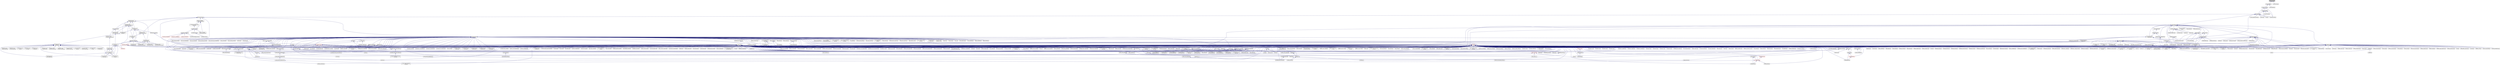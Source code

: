 digraph "context_impl.hpp"
{
  edge [fontname="Helvetica",fontsize="10",labelfontname="Helvetica",labelfontsize="10"];
  node [fontname="Helvetica",fontsize="10",shape=record];
  Node17 [label="context_impl.hpp",height=0.2,width=0.4,color="black", fillcolor="grey75", style="filled", fontcolor="black"];
  Node17 -> Node18 [dir="back",color="midnightblue",fontsize="10",style="solid",fontname="Helvetica"];
  Node18 [label="context_base.hpp",height=0.2,width=0.4,color="black", fillcolor="white", style="filled",URL="$d5/ded/context__base_8hpp.html"];
  Node18 -> Node19 [dir="back",color="midnightblue",fontsize="10",style="solid",fontname="Helvetica"];
  Node19 [label="coroutine_impl.hpp",height=0.2,width=0.4,color="black", fillcolor="white", style="filled",URL="$d8/d32/coroutine__impl_8hpp.html"];
  Node19 -> Node20 [dir="back",color="midnightblue",fontsize="10",style="solid",fontname="Helvetica"];
  Node20 [label="coroutine.hpp",height=0.2,width=0.4,color="black", fillcolor="white", style="filled",URL="$de/de0/coroutine_8hpp.html"];
  Node20 -> Node21 [dir="back",color="midnightblue",fontsize="10",style="solid",fontname="Helvetica"];
  Node21 [label="locking_hook.hpp",height=0.2,width=0.4,color="black", fillcolor="white", style="filled",URL="$d3/dff/locking__hook_8hpp.html"];
  Node21 -> Node22 [dir="back",color="midnightblue",fontsize="10",style="solid",fontname="Helvetica"];
  Node22 [label="simple_central_tuplespace.hpp",height=0.2,width=0.4,color="black", fillcolor="white", style="filled",URL="$db/d69/server_2simple__central__tuplespace_8hpp.html"];
  Node22 -> Node23 [dir="back",color="midnightblue",fontsize="10",style="solid",fontname="Helvetica"];
  Node23 [label="simple_central_tuplespace.cpp",height=0.2,width=0.4,color="black", fillcolor="white", style="filled",URL="$d3/dec/simple__central__tuplespace_8cpp.html"];
  Node22 -> Node24 [dir="back",color="midnightblue",fontsize="10",style="solid",fontname="Helvetica"];
  Node24 [label="simple_central_tuplespace.hpp",height=0.2,width=0.4,color="black", fillcolor="white", style="filled",URL="$d0/d4b/stubs_2simple__central__tuplespace_8hpp.html"];
  Node24 -> Node25 [dir="back",color="midnightblue",fontsize="10",style="solid",fontname="Helvetica"];
  Node25 [label="simple_central_tuplespace.hpp",height=0.2,width=0.4,color="black", fillcolor="white", style="filled",URL="$d5/ddd/simple__central__tuplespace_8hpp.html"];
  Node25 -> Node26 [dir="back",color="midnightblue",fontsize="10",style="solid",fontname="Helvetica"];
  Node26 [label="simple_central_tuplespace\l_client.cpp",height=0.2,width=0.4,color="black", fillcolor="white", style="filled",URL="$d1/d7b/simple__central__tuplespace__client_8cpp.html"];
  Node21 -> Node27 [dir="back",color="midnightblue",fontsize="10",style="solid",fontname="Helvetica"];
  Node27 [label="tuples_warehouse.hpp",height=0.2,width=0.4,color="black", fillcolor="white", style="filled",URL="$da/de6/tuples__warehouse_8hpp.html"];
  Node27 -> Node22 [dir="back",color="midnightblue",fontsize="10",style="solid",fontname="Helvetica"];
  Node21 -> Node28 [dir="back",color="midnightblue",fontsize="10",style="solid",fontname="Helvetica"];
  Node28 [label="partitioned_vector\l_component_decl.hpp",height=0.2,width=0.4,color="black", fillcolor="white", style="filled",URL="$dd/d10/partitioned__vector__component__decl_8hpp.html"];
  Node28 -> Node29 [dir="back",color="midnightblue",fontsize="10",style="solid",fontname="Helvetica"];
  Node29 [label="view_element.hpp",height=0.2,width=0.4,color="black", fillcolor="white", style="filled",URL="$de/d49/view__element_8hpp.html"];
  Node29 -> Node30 [dir="back",color="midnightblue",fontsize="10",style="solid",fontname="Helvetica"];
  Node30 [label="partitioned_vector\l_local_view_iterator.hpp",height=0.2,width=0.4,color="black", fillcolor="white", style="filled",URL="$d2/dd5/partitioned__vector__local__view__iterator_8hpp.html"];
  Node30 -> Node31 [dir="back",color="midnightblue",fontsize="10",style="solid",fontname="Helvetica"];
  Node31 [label="partitioned_vector\l_local_view.hpp",height=0.2,width=0.4,color="black", fillcolor="white", style="filled",URL="$d3/de6/partitioned__vector__local__view_8hpp.html"];
  Node31 -> Node32 [dir="back",color="midnightblue",fontsize="10",style="solid",fontname="Helvetica"];
  Node32 [label="partitioned_vector\l_view.hpp",height=0.2,width=0.4,color="black", fillcolor="white", style="filled",URL="$d9/db2/include_2partitioned__vector__view_8hpp.html"];
  Node32 -> Node33 [dir="back",color="midnightblue",fontsize="10",style="solid",fontname="Helvetica"];
  Node33 [label="partitioned_vector\l_subview.cpp",height=0.2,width=0.4,color="black", fillcolor="white", style="filled",URL="$dc/d09/partitioned__vector__subview_8cpp.html"];
  Node32 -> Node34 [dir="back",color="midnightblue",fontsize="10",style="solid",fontname="Helvetica"];
  Node34 [label="partitioned_vector\l_view.cpp",height=0.2,width=0.4,color="black", fillcolor="white", style="filled",URL="$d9/dcf/partitioned__vector__view_8cpp.html"];
  Node32 -> Node35 [dir="back",color="midnightblue",fontsize="10",style="solid",fontname="Helvetica"];
  Node35 [label="partitioned_vector\l_view_iterator.cpp",height=0.2,width=0.4,color="black", fillcolor="white", style="filled",URL="$d6/d94/partitioned__vector__view__iterator_8cpp.html"];
  Node31 -> Node33 [dir="back",color="midnightblue",fontsize="10",style="solid",fontname="Helvetica"];
  Node31 -> Node34 [dir="back",color="midnightblue",fontsize="10",style="solid",fontname="Helvetica"];
  Node29 -> Node36 [dir="back",color="midnightblue",fontsize="10",style="solid",fontname="Helvetica"];
  Node36 [label="partitioned_vector\l_view_iterator.hpp",height=0.2,width=0.4,color="black", fillcolor="white", style="filled",URL="$df/d4b/partitioned__vector__view__iterator_8hpp.html"];
  Node36 -> Node37 [dir="back",color="midnightblue",fontsize="10",style="solid",fontname="Helvetica"];
  Node37 [label="partitioned_vector\l_view.hpp",height=0.2,width=0.4,color="black", fillcolor="white", style="filled",URL="$da/dc2/components_2containers_2partitioned__vector_2partitioned__vector__view_8hpp.html"];
  Node37 -> Node38 [dir="back",color="midnightblue",fontsize="10",style="solid",fontname="Helvetica"];
  Node38 [label="coarray.hpp",height=0.2,width=0.4,color="red", fillcolor="white", style="filled",URL="$d0/da7/coarray_8hpp.html"];
  Node37 -> Node31 [dir="back",color="midnightblue",fontsize="10",style="solid",fontname="Helvetica"];
  Node37 -> Node32 [dir="back",color="midnightblue",fontsize="10",style="solid",fontname="Helvetica"];
  Node37 -> Node33 [dir="back",color="midnightblue",fontsize="10",style="solid",fontname="Helvetica"];
  Node37 -> Node34 [dir="back",color="midnightblue",fontsize="10",style="solid",fontname="Helvetica"];
  Node28 -> Node41 [dir="back",color="midnightblue",fontsize="10",style="solid",fontname="Helvetica"];
  Node41 [label="partitioned_vector\l_component.hpp",height=0.2,width=0.4,color="black", fillcolor="white", style="filled",URL="$d6/d38/partitioned__vector__component_8hpp.html"];
  Node41 -> Node42 [dir="back",color="midnightblue",fontsize="10",style="solid",fontname="Helvetica"];
  Node42 [label="partitioned_vector\l_component.cpp",height=0.2,width=0.4,color="black", fillcolor="white", style="filled",URL="$dc/db9/partitioned__vector__component_8cpp.html"];
  Node41 -> Node43 [dir="back",color="midnightblue",fontsize="10",style="solid",fontname="Helvetica"];
  Node43 [label="partitioned_vector\l_component_double.cpp",height=0.2,width=0.4,color="black", fillcolor="white", style="filled",URL="$d7/d93/partitioned__vector__component__double_8cpp.html"];
  Node41 -> Node44 [dir="back",color="midnightblue",fontsize="10",style="solid",fontname="Helvetica"];
  Node44 [label="partitioned_vector\l_component_int.cpp",height=0.2,width=0.4,color="black", fillcolor="white", style="filled",URL="$d6/d01/partitioned__vector__component__int_8cpp.html"];
  Node41 -> Node45 [dir="back",color="midnightblue",fontsize="10",style="solid",fontname="Helvetica"];
  Node45 [label="partitioned_vector\l_component_std_string.cpp",height=0.2,width=0.4,color="black", fillcolor="white", style="filled",URL="$d8/df2/partitioned__vector__component__std__string_8cpp.html"];
  Node28 -> Node46 [dir="back",color="midnightblue",fontsize="10",style="solid",fontname="Helvetica"];
  Node46 [label="partitioned_vector\l_decl.hpp",height=0.2,width=0.4,color="black", fillcolor="white", style="filled",URL="$d2/d77/partitioned__vector__decl_8hpp.html"];
  Node46 -> Node47 [dir="back",color="midnightblue",fontsize="10",style="solid",fontname="Helvetica"];
  Node47 [label="partitioned_vector.hpp",height=0.2,width=0.4,color="black", fillcolor="white", style="filled",URL="$dc/d76/components_2containers_2partitioned__vector_2partitioned__vector_8hpp.html"];
  Node47 -> Node38 [dir="back",color="midnightblue",fontsize="10",style="solid",fontname="Helvetica"];
  Node47 -> Node37 [dir="back",color="midnightblue",fontsize="10",style="solid",fontname="Helvetica"];
  Node47 -> Node48 [dir="back",color="midnightblue",fontsize="10",style="solid",fontname="Helvetica"];
  Node48 [label="partitioned_vector.hpp",height=0.2,width=0.4,color="red", fillcolor="white", style="filled",URL="$d5/d83/include_2partitioned__vector_8hpp.html"];
  Node48 -> Node49 [dir="back",color="midnightblue",fontsize="10",style="solid",fontname="Helvetica"];
  Node49 [label="partitioned_vector\l_spmd_foreach.cpp",height=0.2,width=0.4,color="black", fillcolor="white", style="filled",URL="$db/d7c/partitioned__vector__spmd__foreach_8cpp.html"];
  Node48 -> Node50 [dir="back",color="midnightblue",fontsize="10",style="solid",fontname="Helvetica"];
  Node50 [label="transpose_serial_vector.cpp",height=0.2,width=0.4,color="black", fillcolor="white", style="filled",URL="$d4/d04/transpose__serial__vector_8cpp.html"];
  Node48 -> Node51 [dir="back",color="midnightblue",fontsize="10",style="solid",fontname="Helvetica"];
  Node51 [label="minmax_element_performance.cpp",height=0.2,width=0.4,color="black", fillcolor="white", style="filled",URL="$d9/d93/minmax__element__performance_8cpp.html"];
  Node48 -> Node52 [dir="back",color="midnightblue",fontsize="10",style="solid",fontname="Helvetica"];
  Node52 [label="partitioned_vector\l_2201.cpp",height=0.2,width=0.4,color="black", fillcolor="white", style="filled",URL="$dc/d39/partitioned__vector__2201_8cpp.html"];
  Node47 -> Node42 [dir="back",color="midnightblue",fontsize="10",style="solid",fontname="Helvetica"];
  Node47 -> Node43 [dir="back",color="midnightblue",fontsize="10",style="solid",fontname="Helvetica"];
  Node47 -> Node44 [dir="back",color="midnightblue",fontsize="10",style="solid",fontname="Helvetica"];
  Node47 -> Node45 [dir="back",color="midnightblue",fontsize="10",style="solid",fontname="Helvetica"];
  Node46 -> Node59 [dir="back",color="midnightblue",fontsize="10",style="solid",fontname="Helvetica"];
  Node59 [label="partitioned_vector\l_component_impl.hpp",height=0.2,width=0.4,color="black", fillcolor="white", style="filled",URL="$d1/d79/partitioned__vector__component__impl_8hpp.html"];
  Node59 -> Node41 [dir="back",color="midnightblue",fontsize="10",style="solid",fontname="Helvetica"];
  Node59 -> Node60 [dir="back",color="midnightblue",fontsize="10",style="solid",fontname="Helvetica"];
  Node60 [label="partitioned_vector\l_impl.hpp",height=0.2,width=0.4,color="black", fillcolor="white", style="filled",URL="$d0/db1/partitioned__vector__impl_8hpp.html"];
  Node60 -> Node47 [dir="back",color="midnightblue",fontsize="10",style="solid",fontname="Helvetica"];
  Node46 -> Node60 [dir="back",color="midnightblue",fontsize="10",style="solid",fontname="Helvetica"];
  Node46 -> Node61 [dir="back",color="midnightblue",fontsize="10",style="solid",fontname="Helvetica"];
  Node61 [label="partitioned_vector\l_predef.hpp",height=0.2,width=0.4,color="black", fillcolor="white", style="filled",URL="$d4/dc4/components_2containers_2partitioned__vector_2partitioned__vector__predef_8hpp.html"];
  Node61 -> Node62 [dir="back",color="midnightblue",fontsize="10",style="solid",fontname="Helvetica"];
  Node62 [label="partitioned_vector\l_predef.hpp",height=0.2,width=0.4,color="black", fillcolor="white", style="filled",URL="$db/dea/include_2partitioned__vector__predef_8hpp.html"];
  Node62 -> Node63 [dir="back",color="midnightblue",fontsize="10",style="solid",fontname="Helvetica"];
  Node63 [label="partitioned_vector\l_foreach.cpp",height=0.2,width=0.4,color="black", fillcolor="white", style="filled",URL="$df/d5f/partitioned__vector__foreach_8cpp.html"];
  Node62 -> Node33 [dir="back",color="midnightblue",fontsize="10",style="solid",fontname="Helvetica"];
  Node62 -> Node34 [dir="back",color="midnightblue",fontsize="10",style="solid",fontname="Helvetica"];
  Node62 -> Node35 [dir="back",color="midnightblue",fontsize="10",style="solid",fontname="Helvetica"];
  Node62 -> Node64 [dir="back",color="midnightblue",fontsize="10",style="solid",fontname="Helvetica"];
  Node64 [label="partitioned_vector\l_copy.cpp",height=0.2,width=0.4,color="black", fillcolor="white", style="filled",URL="$d9/d91/partitioned__vector__copy_8cpp.html"];
  Node62 -> Node54 [dir="back",color="midnightblue",fontsize="10",style="solid",fontname="Helvetica"];
  Node54 [label="partitioned_vector\l_exclusive_scan.cpp",height=0.2,width=0.4,color="black", fillcolor="white", style="filled",URL="$d2/dda/partitioned__vector__exclusive__scan_8cpp.html"];
  Node62 -> Node65 [dir="back",color="midnightblue",fontsize="10",style="solid",fontname="Helvetica"];
  Node65 [label="partitioned_vector\l_fill.cpp",height=0.2,width=0.4,color="black", fillcolor="white", style="filled",URL="$de/d66/partitioned__vector__fill_8cpp.html"];
  Node62 -> Node66 [dir="back",color="midnightblue",fontsize="10",style="solid",fontname="Helvetica"];
  Node66 [label="partitioned_vector\l_for_each.cpp",height=0.2,width=0.4,color="black", fillcolor="white", style="filled",URL="$de/dc8/partitioned__vector__for__each_8cpp.html"];
  Node62 -> Node67 [dir="back",color="midnightblue",fontsize="10",style="solid",fontname="Helvetica"];
  Node67 [label="partitioned_vector\l_handle_values.cpp",height=0.2,width=0.4,color="black", fillcolor="white", style="filled",URL="$dc/dcb/partitioned__vector__handle__values_8cpp.html"];
  Node62 -> Node55 [dir="back",color="midnightblue",fontsize="10",style="solid",fontname="Helvetica"];
  Node55 [label="partitioned_vector\l_inclusive_scan.cpp",height=0.2,width=0.4,color="black", fillcolor="white", style="filled",URL="$d0/dd9/partitioned__vector__inclusive__scan_8cpp.html"];
  Node62 -> Node68 [dir="back",color="midnightblue",fontsize="10",style="solid",fontname="Helvetica"];
  Node68 [label="partitioned_vector\l_iter.cpp",height=0.2,width=0.4,color="black", fillcolor="white", style="filled",URL="$dc/ddf/partitioned__vector__iter_8cpp.html"];
  Node62 -> Node69 [dir="back",color="midnightblue",fontsize="10",style="solid",fontname="Helvetica"];
  Node69 [label="partitioned_vector\l_move.cpp",height=0.2,width=0.4,color="black", fillcolor="white", style="filled",URL="$d8/d25/partitioned__vector__move_8cpp.html"];
  Node62 -> Node70 [dir="back",color="midnightblue",fontsize="10",style="solid",fontname="Helvetica"];
  Node70 [label="partitioned_vector\l_reduce.cpp",height=0.2,width=0.4,color="black", fillcolor="white", style="filled",URL="$d0/d35/partitioned__vector__reduce_8cpp.html"];
  Node62 -> Node71 [dir="back",color="midnightblue",fontsize="10",style="solid",fontname="Helvetica"];
  Node71 [label="partitioned_vector\l_transform.cpp",height=0.2,width=0.4,color="black", fillcolor="white", style="filled",URL="$d5/dda/partitioned__vector__transform_8cpp.html"];
  Node62 -> Node72 [dir="back",color="midnightblue",fontsize="10",style="solid",fontname="Helvetica"];
  Node72 [label="partitioned_vector\l_transform_binary.cpp",height=0.2,width=0.4,color="black", fillcolor="white", style="filled",URL="$d8/d95/partitioned__vector__transform__binary_8cpp.html"];
  Node62 -> Node73 [dir="back",color="midnightblue",fontsize="10",style="solid",fontname="Helvetica"];
  Node73 [label="partitioned_vector\l_transform_reduce.cpp",height=0.2,width=0.4,color="black", fillcolor="white", style="filled",URL="$d7/dab/partitioned__vector__transform__reduce_8cpp.html"];
  Node62 -> Node74 [dir="back",color="midnightblue",fontsize="10",style="solid",fontname="Helvetica"];
  Node74 [label="partitioned_vector\l_transform_scan.cpp",height=0.2,width=0.4,color="black", fillcolor="white", style="filled",URL="$d5/d12/partitioned__vector__transform__scan_8cpp.html"];
  Node46 -> Node75 [dir="back",color="midnightblue",fontsize="10",style="solid",fontname="Helvetica"];
  Node75 [label="partitioned_vector.hpp",height=0.2,width=0.4,color="black", fillcolor="white", style="filled",URL="$de/d3e/runtime_2serialization_2partitioned__vector_8hpp.html"];
  Node75 -> Node76 [dir="back",color="midnightblue",fontsize="10",style="solid",fontname="Helvetica"];
  Node76 [label="serialization.hpp",height=0.2,width=0.4,color="red", fillcolor="white", style="filled",URL="$d8/d21/serialization_8hpp.html"];
  Node76 -> Node77 [dir="back",color="midnightblue",fontsize="10",style="solid",fontname="Helvetica"];
  Node77 [label="template_function_accumulator.cpp",height=0.2,width=0.4,color="black", fillcolor="white", style="filled",URL="$d5/d02/template__function__accumulator_8cpp.html"];
  Node76 -> Node78 [dir="back",color="midnightblue",fontsize="10",style="solid",fontname="Helvetica"];
  Node78 [label="cancelable_action.cpp",height=0.2,width=0.4,color="black", fillcolor="white", style="filled",URL="$d5/d0c/cancelable__action_8cpp.html"];
  Node76 -> Node79 [dir="back",color="midnightblue",fontsize="10",style="solid",fontname="Helvetica"];
  Node79 [label="hello_world_component.hpp",height=0.2,width=0.4,color="black", fillcolor="white", style="filled",URL="$df/df0/hello__world__component_8hpp.html"];
  Node79 -> Node80 [dir="back",color="midnightblue",fontsize="10",style="solid",fontname="Helvetica"];
  Node80 [label="hello_world_client.cpp",height=0.2,width=0.4,color="black", fillcolor="white", style="filled",URL="$d5/da6/hello__world__client_8cpp.html"];
  Node79 -> Node81 [dir="back",color="midnightblue",fontsize="10",style="solid",fontname="Helvetica"];
  Node81 [label="hello_world_component.cpp",height=0.2,width=0.4,color="black", fillcolor="white", style="filled",URL="$d8/daa/hello__world__component_8cpp.html"];
  Node76 -> Node91 [dir="back",color="midnightblue",fontsize="10",style="solid",fontname="Helvetica"];
  Node91 [label="pingpong.cpp",height=0.2,width=0.4,color="black", fillcolor="white", style="filled",URL="$dd/d4d/pingpong_8cpp.html"];
  Node76 -> Node92 [dir="back",color="midnightblue",fontsize="10",style="solid",fontname="Helvetica"];
  Node92 [label="sierpinski.cpp",height=0.2,width=0.4,color="black", fillcolor="white", style="filled",URL="$d3/d7e/sierpinski_8cpp.html"];
  Node76 -> Node95 [dir="back",color="midnightblue",fontsize="10",style="solid",fontname="Helvetica"];
  Node95 [label="transpose_block_numa.cpp",height=0.2,width=0.4,color="black", fillcolor="white", style="filled",URL="$dd/d3b/transpose__block__numa_8cpp.html"];
  Node76 -> Node96 [dir="back",color="midnightblue",fontsize="10",style="solid",fontname="Helvetica"];
  Node96 [label="osu_bcast.cpp",height=0.2,width=0.4,color="black", fillcolor="white", style="filled",URL="$d3/dca/osu__bcast_8cpp.html"];
  Node76 -> Node97 [dir="back",color="midnightblue",fontsize="10",style="solid",fontname="Helvetica"];
  Node97 [label="osu_bibw.cpp",height=0.2,width=0.4,color="black", fillcolor="white", style="filled",URL="$d2/d04/osu__bibw_8cpp.html"];
  Node76 -> Node98 [dir="back",color="midnightblue",fontsize="10",style="solid",fontname="Helvetica"];
  Node98 [label="osu_bw.cpp",height=0.2,width=0.4,color="black", fillcolor="white", style="filled",URL="$d4/d20/osu__bw_8cpp.html"];
  Node76 -> Node99 [dir="back",color="midnightblue",fontsize="10",style="solid",fontname="Helvetica"];
  Node99 [label="osu_latency.cpp",height=0.2,width=0.4,color="black", fillcolor="white", style="filled",URL="$df/d58/osu__latency_8cpp.html"];
  Node76 -> Node100 [dir="back",color="midnightblue",fontsize="10",style="solid",fontname="Helvetica"];
  Node100 [label="osu_multi_lat.cpp",height=0.2,width=0.4,color="black", fillcolor="white", style="filled",URL="$d7/d91/osu__multi__lat_8cpp.html"];
  Node76 -> Node101 [dir="back",color="midnightblue",fontsize="10",style="solid",fontname="Helvetica"];
  Node101 [label="pingpong_performance.cpp",height=0.2,width=0.4,color="black", fillcolor="white", style="filled",URL="$de/d03/pingpong__performance_8cpp.html"];
  Node76 -> Node102 [dir="back",color="midnightblue",fontsize="10",style="solid",fontname="Helvetica"];
  Node102 [label="action_move_semantics.cpp",height=0.2,width=0.4,color="black", fillcolor="white", style="filled",URL="$d4/db3/action__move__semantics_8cpp.html"];
  Node76 -> Node103 [dir="back",color="midnightblue",fontsize="10",style="solid",fontname="Helvetica"];
  Node103 [label="movable_objects.cpp",height=0.2,width=0.4,color="black", fillcolor="white", style="filled",URL="$d8/d65/movable__objects_8cpp.html"];
  Node76 -> Node104 [dir="back",color="midnightblue",fontsize="10",style="solid",fontname="Helvetica"];
  Node104 [label="duplicate_id_registration\l_1596.cpp",height=0.2,width=0.4,color="black", fillcolor="white", style="filled",URL="$db/d8d/duplicate__id__registration__1596_8cpp.html"];
  Node76 -> Node106 [dir="back",color="midnightblue",fontsize="10",style="solid",fontname="Helvetica"];
  Node106 [label="managed_refcnt_checker.cpp",height=0.2,width=0.4,color="black", fillcolor="white", style="filled",URL="$d3/d8d/managed__refcnt__checker_8cpp.html"];
  Node76 -> Node107 [dir="back",color="midnightblue",fontsize="10",style="solid",fontname="Helvetica"];
  Node107 [label="simple_mobile_object.cpp",height=0.2,width=0.4,color="black", fillcolor="white", style="filled",URL="$d2/da7/simple__mobile__object_8cpp.html"];
  Node76 -> Node108 [dir="back",color="midnightblue",fontsize="10",style="solid",fontname="Helvetica"];
  Node108 [label="simple_refcnt_checker.cpp",height=0.2,width=0.4,color="black", fillcolor="white", style="filled",URL="$df/d16/simple__refcnt__checker_8cpp.html"];
  Node76 -> Node109 [dir="back",color="midnightblue",fontsize="10",style="solid",fontname="Helvetica"];
  Node109 [label="copy_component.cpp",height=0.2,width=0.4,color="black", fillcolor="white", style="filled",URL="$d5/d8d/copy__component_8cpp.html"];
  Node76 -> Node110 [dir="back",color="midnightblue",fontsize="10",style="solid",fontname="Helvetica"];
  Node110 [label="get_gid.cpp",height=0.2,width=0.4,color="black", fillcolor="white", style="filled",URL="$dc/dc1/get__gid_8cpp.html"];
  Node76 -> Node111 [dir="back",color="midnightblue",fontsize="10",style="solid",fontname="Helvetica"];
  Node111 [label="migrate_component.cpp",height=0.2,width=0.4,color="black", fillcolor="white", style="filled",URL="$dc/d78/migrate__component_8cpp.html"];
  Node76 -> Node112 [dir="back",color="midnightblue",fontsize="10",style="solid",fontname="Helvetica"];
  Node112 [label="migrate_component_to\l_storage.cpp",height=0.2,width=0.4,color="black", fillcolor="white", style="filled",URL="$dd/d02/migrate__component__to__storage_8cpp.html"];
  Node28 -> Node61 [dir="back",color="midnightblue",fontsize="10",style="solid",fontname="Helvetica"];
  Node28 -> Node113 [dir="back",color="midnightblue",fontsize="10",style="solid",fontname="Helvetica"];
  Node113 [label="partitioned_vector\l_segmented_iterator.hpp",height=0.2,width=0.4,color="black", fillcolor="white", style="filled",URL="$dc/dea/partitioned__vector__segmented__iterator_8hpp.html"];
  Node113 -> Node29 [dir="back",color="midnightblue",fontsize="10",style="solid",fontname="Helvetica"];
  Node113 -> Node46 [dir="back",color="midnightblue",fontsize="10",style="solid",fontname="Helvetica"];
  Node113 -> Node60 [dir="back",color="midnightblue",fontsize="10",style="solid",fontname="Helvetica"];
  Node113 -> Node37 [dir="back",color="midnightblue",fontsize="10",style="solid",fontname="Helvetica"];
  Node113 -> Node36 [dir="back",color="midnightblue",fontsize="10",style="solid",fontname="Helvetica"];
  Node21 -> Node59 [dir="back",color="midnightblue",fontsize="10",style="solid",fontname="Helvetica"];
  Node21 -> Node114 [dir="back",color="midnightblue",fontsize="10",style="solid",fontname="Helvetica"];
  Node114 [label="partition_unordered\l_map_component.hpp",height=0.2,width=0.4,color="black", fillcolor="white", style="filled",URL="$d8/df3/partition__unordered__map__component_8hpp.html"];
  Node114 -> Node115 [dir="back",color="midnightblue",fontsize="10",style="solid",fontname="Helvetica"];
  Node115 [label="unordered_map.hpp",height=0.2,width=0.4,color="black", fillcolor="white", style="filled",URL="$d9/ddf/hpx_2components_2containers_2unordered_2unordered__map_8hpp.html"];
  Node115 -> Node116 [dir="back",color="midnightblue",fontsize="10",style="solid",fontname="Helvetica"];
  Node116 [label="component_storage.hpp",height=0.2,width=0.4,color="black", fillcolor="white", style="filled",URL="$d6/d36/components_2component__storage_2server_2component__storage_8hpp.html"];
  Node116 -> Node117 [dir="back",color="midnightblue",fontsize="10",style="solid",fontname="Helvetica"];
  Node117 [label="component_storage.hpp",height=0.2,width=0.4,color="red", fillcolor="white", style="filled",URL="$d0/dd6/components_2component__storage_2component__storage_8hpp.html"];
  Node116 -> Node121 [dir="back",color="midnightblue",fontsize="10",style="solid",fontname="Helvetica"];
  Node121 [label="migrate_from_storage.hpp",height=0.2,width=0.4,color="red", fillcolor="white", style="filled",URL="$d3/d9f/server_2migrate__from__storage_8hpp.html"];
  Node116 -> Node123 [dir="back",color="midnightblue",fontsize="10",style="solid",fontname="Helvetica"];
  Node123 [label="migrate_to_storage.hpp",height=0.2,width=0.4,color="red", fillcolor="white", style="filled",URL="$d4/d4c/server_2migrate__to__storage_8hpp.html"];
  Node116 -> Node125 [dir="back",color="midnightblue",fontsize="10",style="solid",fontname="Helvetica"];
  Node125 [label="component_storage_server.cpp",height=0.2,width=0.4,color="black", fillcolor="white", style="filled",URL="$d4/dcb/component__storage__server_8cpp.html"];
  Node115 -> Node126 [dir="back",color="midnightblue",fontsize="10",style="solid",fontname="Helvetica"];
  Node126 [label="unordered_map.hpp",height=0.2,width=0.4,color="black", fillcolor="white", style="filled",URL="$d6/d06/hpx_2include_2unordered__map_8hpp.html"];
  Node126 -> Node127 [dir="back",color="midnightblue",fontsize="10",style="solid",fontname="Helvetica"];
  Node127 [label="unordered_map.cpp",height=0.2,width=0.4,color="black", fillcolor="white", style="filled",URL="$d1/d75/unordered__map_8cpp.html"];
  Node115 -> Node128 [dir="back",color="midnightblue",fontsize="10",style="solid",fontname="Helvetica"];
  Node128 [label="partition_unordered\l_map_component.cpp",height=0.2,width=0.4,color="black", fillcolor="white", style="filled",URL="$d5/d34/partition__unordered__map__component_8cpp.html"];
  Node114 -> Node129 [dir="back",color="midnightblue",fontsize="10",style="solid",fontname="Helvetica"];
  Node129 [label="unordered_map_segmented\l_iterator.hpp",height=0.2,width=0.4,color="black", fillcolor="white", style="filled",URL="$dc/dfd/unordered__map__segmented__iterator_8hpp.html"];
  Node129 -> Node115 [dir="back",color="midnightblue",fontsize="10",style="solid",fontname="Helvetica"];
  Node114 -> Node128 [dir="back",color="midnightblue",fontsize="10",style="solid",fontname="Helvetica"];
  Node21 -> Node130 [dir="back",color="midnightblue",fontsize="10",style="solid",fontname="Helvetica"];
  Node130 [label="components.hpp",height=0.2,width=0.4,color="black", fillcolor="white", style="filled",URL="$d2/d8d/components_8hpp.html"];
  Node130 -> Node131 [dir="back",color="midnightblue",fontsize="10",style="solid",fontname="Helvetica"];
  Node131 [label="accumulator.hpp",height=0.2,width=0.4,color="black", fillcolor="white", style="filled",URL="$d4/d9d/server_2accumulator_8hpp.html"];
  Node131 -> Node132 [dir="back",color="midnightblue",fontsize="10",style="solid",fontname="Helvetica"];
  Node132 [label="accumulator.cpp",height=0.2,width=0.4,color="black", fillcolor="white", style="filled",URL="$d1/d81/accumulator_8cpp.html"];
  Node131 -> Node133 [dir="back",color="midnightblue",fontsize="10",style="solid",fontname="Helvetica"];
  Node133 [label="accumulator.hpp",height=0.2,width=0.4,color="black", fillcolor="white", style="filled",URL="$d8/d5e/accumulator_8hpp.html"];
  Node133 -> Node134 [dir="back",color="midnightblue",fontsize="10",style="solid",fontname="Helvetica"];
  Node134 [label="accumulator_client.cpp",height=0.2,width=0.4,color="black", fillcolor="white", style="filled",URL="$d7/dd0/accumulator__client_8cpp.html"];
  Node130 -> Node133 [dir="back",color="midnightblue",fontsize="10",style="solid",fontname="Helvetica"];
  Node130 -> Node135 [dir="back",color="midnightblue",fontsize="10",style="solid",fontname="Helvetica"];
  Node135 [label="template_accumulator.hpp",height=0.2,width=0.4,color="black", fillcolor="white", style="filled",URL="$d0/d3f/server_2template__accumulator_8hpp.html"];
  Node135 -> Node136 [dir="back",color="midnightblue",fontsize="10",style="solid",fontname="Helvetica"];
  Node136 [label="template_accumulator.hpp",height=0.2,width=0.4,color="black", fillcolor="white", style="filled",URL="$dd/da9/template__accumulator_8hpp.html"];
  Node136 -> Node137 [dir="back",color="midnightblue",fontsize="10",style="solid",fontname="Helvetica"];
  Node137 [label="template_accumulator\l_client.cpp",height=0.2,width=0.4,color="black", fillcolor="white", style="filled",URL="$df/d93/template__accumulator__client_8cpp.html"];
  Node130 -> Node138 [dir="back",color="midnightblue",fontsize="10",style="solid",fontname="Helvetica"];
  Node138 [label="template_function_accumulator.hpp",height=0.2,width=0.4,color="black", fillcolor="white", style="filled",URL="$d7/da6/server_2template__function__accumulator_8hpp.html"];
  Node138 -> Node77 [dir="back",color="midnightblue",fontsize="10",style="solid",fontname="Helvetica"];
  Node138 -> Node139 [dir="back",color="midnightblue",fontsize="10",style="solid",fontname="Helvetica"];
  Node139 [label="template_function_accumulator.hpp",height=0.2,width=0.4,color="black", fillcolor="white", style="filled",URL="$d3/de9/template__function__accumulator_8hpp.html"];
  Node139 -> Node140 [dir="back",color="midnightblue",fontsize="10",style="solid",fontname="Helvetica"];
  Node140 [label="template_function_accumulator\l_client.cpp",height=0.2,width=0.4,color="black", fillcolor="white", style="filled",URL="$d0/dc6/template__function__accumulator__client_8cpp.html"];
  Node130 -> Node136 [dir="back",color="midnightblue",fontsize="10",style="solid",fontname="Helvetica"];
  Node130 -> Node77 [dir="back",color="midnightblue",fontsize="10",style="solid",fontname="Helvetica"];
  Node130 -> Node139 [dir="back",color="midnightblue",fontsize="10",style="solid",fontname="Helvetica"];
  Node130 -> Node141 [dir="back",color="midnightblue",fontsize="10",style="solid",fontname="Helvetica"];
  Node141 [label="allgather_module.cpp",height=0.2,width=0.4,color="black", fillcolor="white", style="filled",URL="$df/de4/allgather__module_8cpp.html"];
  Node130 -> Node142 [dir="back",color="midnightblue",fontsize="10",style="solid",fontname="Helvetica"];
  Node142 [label="allgather.hpp",height=0.2,width=0.4,color="black", fillcolor="white", style="filled",URL="$d4/d4a/allgather_8hpp.html"];
  Node142 -> Node141 [dir="back",color="midnightblue",fontsize="10",style="solid",fontname="Helvetica"];
  Node142 -> Node143 [dir="back",color="midnightblue",fontsize="10",style="solid",fontname="Helvetica"];
  Node143 [label="allgather.cpp",height=0.2,width=0.4,color="black", fillcolor="white", style="filled",URL="$d7/d06/allgather_8cpp.html"];
  Node142 -> Node144 [dir="back",color="midnightblue",fontsize="10",style="solid",fontname="Helvetica"];
  Node144 [label="ag_client.cpp",height=0.2,width=0.4,color="black", fillcolor="white", style="filled",URL="$d4/d5d/ag__client_8cpp.html"];
  Node130 -> Node145 [dir="back",color="midnightblue",fontsize="10",style="solid",fontname="Helvetica"];
  Node145 [label="allgather_and_gate.hpp",height=0.2,width=0.4,color="black", fillcolor="white", style="filled",URL="$d9/dbb/allgather__and__gate_8hpp.html"];
  Node145 -> Node141 [dir="back",color="midnightblue",fontsize="10",style="solid",fontname="Helvetica"];
  Node145 -> Node146 [dir="back",color="midnightblue",fontsize="10",style="solid",fontname="Helvetica"];
  Node146 [label="allgather_and_gate.cpp",height=0.2,width=0.4,color="black", fillcolor="white", style="filled",URL="$d1/d56/allgather__and__gate_8cpp.html"];
  Node145 -> Node144 [dir="back",color="midnightblue",fontsize="10",style="solid",fontname="Helvetica"];
  Node130 -> Node78 [dir="back",color="midnightblue",fontsize="10",style="solid",fontname="Helvetica"];
  Node130 -> Node147 [dir="back",color="midnightblue",fontsize="10",style="solid",fontname="Helvetica"];
  Node147 [label="cancelable_action.hpp",height=0.2,width=0.4,color="black", fillcolor="white", style="filled",URL="$d5/d4d/server_2cancelable__action_8hpp.html"];
  Node147 -> Node78 [dir="back",color="midnightblue",fontsize="10",style="solid",fontname="Helvetica"];
  Node147 -> Node148 [dir="back",color="midnightblue",fontsize="10",style="solid",fontname="Helvetica"];
  Node148 [label="cancelable_action.hpp",height=0.2,width=0.4,color="black", fillcolor="white", style="filled",URL="$d0/da3/stubs_2cancelable__action_8hpp.html"];
  Node148 -> Node149 [dir="back",color="midnightblue",fontsize="10",style="solid",fontname="Helvetica"];
  Node149 [label="cancelable_action.hpp",height=0.2,width=0.4,color="black", fillcolor="white", style="filled",URL="$d6/d28/cancelable__action_8hpp.html"];
  Node149 -> Node150 [dir="back",color="midnightblue",fontsize="10",style="solid",fontname="Helvetica"];
  Node150 [label="cancelable_action_client.cpp",height=0.2,width=0.4,color="black", fillcolor="white", style="filled",URL="$d1/db8/cancelable__action__client_8cpp.html"];
  Node130 -> Node149 [dir="back",color="midnightblue",fontsize="10",style="solid",fontname="Helvetica"];
  Node130 -> Node79 [dir="back",color="midnightblue",fontsize="10",style="solid",fontname="Helvetica"];
  Node130 -> Node151 [dir="back",color="midnightblue",fontsize="10",style="solid",fontname="Helvetica"];
  Node151 [label="row.hpp",height=0.2,width=0.4,color="black", fillcolor="white", style="filled",URL="$de/d74/server_2row_8hpp.html"];
  Node151 -> Node152 [dir="back",color="midnightblue",fontsize="10",style="solid",fontname="Helvetica"];
  Node152 [label="row.hpp",height=0.2,width=0.4,color="black", fillcolor="white", style="filled",URL="$dc/d69/row_8hpp.html"];
  Node152 -> Node153 [dir="back",color="midnightblue",fontsize="10",style="solid",fontname="Helvetica"];
  Node153 [label="grid.hpp",height=0.2,width=0.4,color="black", fillcolor="white", style="filled",URL="$dc/d8a/grid_8hpp.html"];
  Node153 -> Node154 [dir="back",color="midnightblue",fontsize="10",style="solid",fontname="Helvetica"];
  Node154 [label="jacobi.cpp",height=0.2,width=0.4,color="black", fillcolor="white", style="filled",URL="$d2/d27/jacobi_8cpp.html"];
  Node153 -> Node155 [dir="back",color="midnightblue",fontsize="10",style="solid",fontname="Helvetica"];
  Node155 [label="solver.hpp",height=0.2,width=0.4,color="black", fillcolor="white", style="filled",URL="$db/d9a/server_2solver_8hpp.html"];
  Node155 -> Node156 [dir="back",color="midnightblue",fontsize="10",style="solid",fontname="Helvetica"];
  Node156 [label="solver.hpp",height=0.2,width=0.4,color="black", fillcolor="white", style="filled",URL="$d2/d1c/solver_8hpp.html"];
  Node156 -> Node154 [dir="back",color="midnightblue",fontsize="10",style="solid",fontname="Helvetica"];
  Node155 -> Node157 [dir="back",color="midnightblue",fontsize="10",style="solid",fontname="Helvetica"];
  Node157 [label="solver.cpp",height=0.2,width=0.4,color="black", fillcolor="white", style="filled",URL="$d6/d94/solver_8cpp.html"];
  Node153 -> Node156 [dir="back",color="midnightblue",fontsize="10",style="solid",fontname="Helvetica"];
  Node153 -> Node158 [dir="back",color="midnightblue",fontsize="10",style="solid",fontname="Helvetica"];
  Node158 [label="grid.cpp",height=0.2,width=0.4,color="black", fillcolor="white", style="filled",URL="$d6/d1b/jacobi__component_2grid_8cpp.html"];
  Node152 -> Node159 [dir="back",color="midnightblue",fontsize="10",style="solid",fontname="Helvetica"];
  Node159 [label="stencil_iterator.hpp",height=0.2,width=0.4,color="black", fillcolor="white", style="filled",URL="$dc/d5c/server_2stencil__iterator_8hpp.html"];
  Node159 -> Node155 [dir="back",color="midnightblue",fontsize="10",style="solid",fontname="Helvetica"];
  Node159 -> Node160 [dir="back",color="midnightblue",fontsize="10",style="solid",fontname="Helvetica"];
  Node160 [label="stencil_iterator.cpp",height=0.2,width=0.4,color="black", fillcolor="white", style="filled",URL="$d6/de1/server_2stencil__iterator_8cpp.html"];
  Node159 -> Node161 [dir="back",color="midnightblue",fontsize="10",style="solid",fontname="Helvetica"];
  Node161 [label="stencil_iterator.cpp",height=0.2,width=0.4,color="black", fillcolor="white", style="filled",URL="$d7/d71/stencil__iterator_8cpp.html"];
  Node152 -> Node158 [dir="back",color="midnightblue",fontsize="10",style="solid",fontname="Helvetica"];
  Node151 -> Node162 [dir="back",color="midnightblue",fontsize="10",style="solid",fontname="Helvetica"];
  Node162 [label="row.cpp",height=0.2,width=0.4,color="black", fillcolor="white", style="filled",URL="$d3/d86/server_2row_8cpp.html"];
  Node130 -> Node159 [dir="back",color="midnightblue",fontsize="10",style="solid",fontname="Helvetica"];
  Node130 -> Node155 [dir="back",color="midnightblue",fontsize="10",style="solid",fontname="Helvetica"];
  Node130 -> Node163 [dir="back",color="midnightblue",fontsize="10",style="solid",fontname="Helvetica"];
  Node163 [label="jacobi_component.cpp",height=0.2,width=0.4,color="black", fillcolor="white", style="filled",URL="$d1/d25/jacobi__component_8cpp.html"];
  Node130 -> Node164 [dir="back",color="midnightblue",fontsize="10",style="solid",fontname="Helvetica"];
  Node164 [label="nqueen.hpp",height=0.2,width=0.4,color="black", fillcolor="white", style="filled",URL="$de/d58/server_2nqueen_8hpp.html"];
  Node164 -> Node165 [dir="back",color="midnightblue",fontsize="10",style="solid",fontname="Helvetica"];
  Node165 [label="nqueen.cpp",height=0.2,width=0.4,color="black", fillcolor="white", style="filled",URL="$db/dca/nqueen_8cpp.html"];
  Node164 -> Node166 [dir="back",color="midnightblue",fontsize="10",style="solid",fontname="Helvetica"];
  Node166 [label="nqueen.hpp",height=0.2,width=0.4,color="black", fillcolor="white", style="filled",URL="$da/dfd/stubs_2nqueen_8hpp.html"];
  Node166 -> Node167 [dir="back",color="midnightblue",fontsize="10",style="solid",fontname="Helvetica"];
  Node167 [label="nqueen.hpp",height=0.2,width=0.4,color="black", fillcolor="white", style="filled",URL="$d0/d07/nqueen_8hpp.html"];
  Node167 -> Node168 [dir="back",color="midnightblue",fontsize="10",style="solid",fontname="Helvetica"];
  Node168 [label="nqueen_client.cpp",height=0.2,width=0.4,color="black", fillcolor="white", style="filled",URL="$d3/d5e/nqueen__client_8cpp.html"];
  Node130 -> Node169 [dir="back",color="midnightblue",fontsize="10",style="solid",fontname="Helvetica"];
  Node169 [label="sine.cpp",height=0.2,width=0.4,color="black", fillcolor="white", style="filled",URL="$d3/d0d/server_2sine_8cpp.html"];
  Node130 -> Node170 [dir="back",color="midnightblue",fontsize="10",style="solid",fontname="Helvetica"];
  Node170 [label="component_ctors.cpp",height=0.2,width=0.4,color="black", fillcolor="white", style="filled",URL="$d3/d2a/component__ctors_8cpp.html"];
  Node130 -> Node171 [dir="back",color="midnightblue",fontsize="10",style="solid",fontname="Helvetica"];
  Node171 [label="component_in_executable.cpp",height=0.2,width=0.4,color="black", fillcolor="white", style="filled",URL="$d8/d4b/component__in__executable_8cpp.html"];
  Node130 -> Node172 [dir="back",color="midnightblue",fontsize="10",style="solid",fontname="Helvetica"];
  Node172 [label="component_inheritance.cpp",height=0.2,width=0.4,color="black", fillcolor="white", style="filled",URL="$d8/d55/component__inheritance_8cpp.html"];
  Node130 -> Node173 [dir="back",color="midnightblue",fontsize="10",style="solid",fontname="Helvetica"];
  Node173 [label="component_with_executor.cpp",height=0.2,width=0.4,color="black", fillcolor="white", style="filled",URL="$d4/d20/component__with__executor_8cpp.html"];
  Node130 -> Node174 [dir="back",color="midnightblue",fontsize="10",style="solid",fontname="Helvetica"];
  Node174 [label="factorial.cpp",height=0.2,width=0.4,color="black", fillcolor="white", style="filled",URL="$d9/d00/factorial_8cpp.html"];
  Node130 -> Node175 [dir="back",color="midnightblue",fontsize="10",style="solid",fontname="Helvetica"];
  Node175 [label="hello_world.cpp",height=0.2,width=0.4,color="black", fillcolor="white", style="filled",URL="$d0/d67/hello__world_8cpp.html"];
  Node130 -> Node176 [dir="back",color="midnightblue",fontsize="10",style="solid",fontname="Helvetica"];
  Node176 [label="latch_local.cpp",height=0.2,width=0.4,color="black", fillcolor="white", style="filled",URL="$dd/dd3/latch__local_8cpp.html"];
  Node130 -> Node177 [dir="back",color="midnightblue",fontsize="10",style="solid",fontname="Helvetica"];
  Node177 [label="latch_remote.cpp",height=0.2,width=0.4,color="black", fillcolor="white", style="filled",URL="$df/d59/latch__remote_8cpp.html"];
  Node130 -> Node91 [dir="back",color="midnightblue",fontsize="10",style="solid",fontname="Helvetica"];
  Node130 -> Node178 [dir="back",color="midnightblue",fontsize="10",style="solid",fontname="Helvetica"];
  Node178 [label="random_mem_access.hpp",height=0.2,width=0.4,color="black", fillcolor="white", style="filled",URL="$d0/d19/server_2random__mem__access_8hpp.html"];
  Node178 -> Node179 [dir="back",color="midnightblue",fontsize="10",style="solid",fontname="Helvetica"];
  Node179 [label="random_mem_access.cpp",height=0.2,width=0.4,color="black", fillcolor="white", style="filled",URL="$d1/d51/random__mem__access_8cpp.html"];
  Node178 -> Node180 [dir="back",color="midnightblue",fontsize="10",style="solid",fontname="Helvetica"];
  Node180 [label="random_mem_access.hpp",height=0.2,width=0.4,color="black", fillcolor="white", style="filled",URL="$d3/d32/stubs_2random__mem__access_8hpp.html"];
  Node180 -> Node181 [dir="back",color="midnightblue",fontsize="10",style="solid",fontname="Helvetica"];
  Node181 [label="random_mem_access.hpp",height=0.2,width=0.4,color="black", fillcolor="white", style="filled",URL="$db/de8/random__mem__access_8hpp.html"];
  Node181 -> Node182 [dir="back",color="midnightblue",fontsize="10",style="solid",fontname="Helvetica"];
  Node182 [label="random_mem_access_client.cpp",height=0.2,width=0.4,color="black", fillcolor="white", style="filled",URL="$df/d1b/random__mem__access__client_8cpp.html"];
  Node130 -> Node183 [dir="back",color="midnightblue",fontsize="10",style="solid",fontname="Helvetica"];
  Node183 [label="sheneos_compare.cpp",height=0.2,width=0.4,color="black", fillcolor="white", style="filled",URL="$dc/d11/sheneos__compare_8cpp.html"];
  Node130 -> Node184 [dir="back",color="midnightblue",fontsize="10",style="solid",fontname="Helvetica"];
  Node184 [label="throttle.hpp",height=0.2,width=0.4,color="black", fillcolor="white", style="filled",URL="$db/dc9/server_2throttle_8hpp.html"];
  Node184 -> Node185 [dir="back",color="midnightblue",fontsize="10",style="solid",fontname="Helvetica"];
  Node185 [label="throttle.cpp",height=0.2,width=0.4,color="black", fillcolor="white", style="filled",URL="$de/d56/server_2throttle_8cpp.html"];
  Node184 -> Node186 [dir="back",color="midnightblue",fontsize="10",style="solid",fontname="Helvetica"];
  Node186 [label="throttle.hpp",height=0.2,width=0.4,color="black", fillcolor="white", style="filled",URL="$d5/dec/stubs_2throttle_8hpp.html"];
  Node186 -> Node187 [dir="back",color="midnightblue",fontsize="10",style="solid",fontname="Helvetica"];
  Node187 [label="throttle.hpp",height=0.2,width=0.4,color="black", fillcolor="white", style="filled",URL="$d2/d2e/throttle_8hpp.html"];
  Node187 -> Node188 [dir="back",color="midnightblue",fontsize="10",style="solid",fontname="Helvetica"];
  Node188 [label="throttle.cpp",height=0.2,width=0.4,color="black", fillcolor="white", style="filled",URL="$db/d02/throttle_8cpp.html"];
  Node187 -> Node189 [dir="back",color="midnightblue",fontsize="10",style="solid",fontname="Helvetica"];
  Node189 [label="throttle_client.cpp",height=0.2,width=0.4,color="black", fillcolor="white", style="filled",URL="$d0/db7/throttle__client_8cpp.html"];
  Node130 -> Node189 [dir="back",color="midnightblue",fontsize="10",style="solid",fontname="Helvetica"];
  Node130 -> Node22 [dir="back",color="midnightblue",fontsize="10",style="solid",fontname="Helvetica"];
  Node130 -> Node27 [dir="back",color="midnightblue",fontsize="10",style="solid",fontname="Helvetica"];
  Node130 -> Node25 [dir="back",color="midnightblue",fontsize="10",style="solid",fontname="Helvetica"];
  Node130 -> Node190 [dir="back",color="midnightblue",fontsize="10",style="solid",fontname="Helvetica"];
  Node190 [label="iostreams.hpp",height=0.2,width=0.4,color="black", fillcolor="white", style="filled",URL="$de/d22/iostreams_8hpp.html"];
  Node190 -> Node143 [dir="back",color="midnightblue",fontsize="10",style="solid",fontname="Helvetica"];
  Node190 -> Node146 [dir="back",color="midnightblue",fontsize="10",style="solid",fontname="Helvetica"];
  Node190 -> Node191 [dir="back",color="midnightblue",fontsize="10",style="solid",fontname="Helvetica"];
  Node191 [label="async_io_action.cpp",height=0.2,width=0.4,color="black", fillcolor="white", style="filled",URL="$d3/df5/async__io__action_8cpp.html"];
  Node190 -> Node192 [dir="back",color="midnightblue",fontsize="10",style="solid",fontname="Helvetica"];
  Node192 [label="async_io_external.cpp",height=0.2,width=0.4,color="black", fillcolor="white", style="filled",URL="$da/d9a/async__io__external_8cpp.html"];
  Node190 -> Node193 [dir="back",color="midnightblue",fontsize="10",style="solid",fontname="Helvetica"];
  Node193 [label="async_io_low_level.cpp",height=0.2,width=0.4,color="black", fillcolor="white", style="filled",URL="$dc/d10/async__io__low__level_8cpp.html"];
  Node190 -> Node194 [dir="back",color="midnightblue",fontsize="10",style="solid",fontname="Helvetica"];
  Node194 [label="async_io_simple.cpp",height=0.2,width=0.4,color="black", fillcolor="white", style="filled",URL="$da/db7/async__io__simple_8cpp.html"];
  Node190 -> Node195 [dir="back",color="midnightblue",fontsize="10",style="solid",fontname="Helvetica"];
  Node195 [label="os_thread_num.cpp",height=0.2,width=0.4,color="black", fillcolor="white", style="filled",URL="$d2/dfb/os__thread__num_8cpp.html"];
  Node190 -> Node196 [dir="back",color="midnightblue",fontsize="10",style="solid",fontname="Helvetica"];
  Node196 [label="rnd_future_reduce.cpp",height=0.2,width=0.4,color="black", fillcolor="white", style="filled",URL="$d1/db5/rnd__future__reduce_8cpp.html"];
  Node190 -> Node197 [dir="back",color="midnightblue",fontsize="10",style="solid",fontname="Helvetica"];
  Node197 [label="heartbeat_console.cpp",height=0.2,width=0.4,color="black", fillcolor="white", style="filled",URL="$da/de8/heartbeat__console_8cpp.html"];
  Node190 -> Node81 [dir="back",color="midnightblue",fontsize="10",style="solid",fontname="Helvetica"];
  Node190 -> Node154 [dir="back",color="midnightblue",fontsize="10",style="solid",fontname="Helvetica"];
  Node190 -> Node159 [dir="back",color="midnightblue",fontsize="10",style="solid",fontname="Helvetica"];
  Node190 -> Node158 [dir="back",color="midnightblue",fontsize="10",style="solid",fontname="Helvetica"];
  Node190 -> Node198 [dir="back",color="midnightblue",fontsize="10",style="solid",fontname="Helvetica"];
  Node198 [label="access_counter_set.cpp",height=0.2,width=0.4,color="black", fillcolor="white", style="filled",URL="$dc/d52/access__counter__set_8cpp.html"];
  Node190 -> Node199 [dir="back",color="midnightblue",fontsize="10",style="solid",fontname="Helvetica"];
  Node199 [label="1d_wave_equation.cpp",height=0.2,width=0.4,color="black", fillcolor="white", style="filled",URL="$da/dab/1d__wave__equation_8cpp.html"];
  Node190 -> Node200 [dir="back",color="midnightblue",fontsize="10",style="solid",fontname="Helvetica"];
  Node200 [label="allow_unknown_options.cpp",height=0.2,width=0.4,color="black", fillcolor="white", style="filled",URL="$d9/dc9/allow__unknown__options_8cpp.html"];
  Node190 -> Node201 [dir="back",color="midnightblue",fontsize="10",style="solid",fontname="Helvetica"];
  Node201 [label="command_line_handling.cpp",height=0.2,width=0.4,color="black", fillcolor="white", style="filled",URL="$d4/d05/examples_2quickstart_2command__line__handling_8cpp.html"];
  Node190 -> Node170 [dir="back",color="midnightblue",fontsize="10",style="solid",fontname="Helvetica"];
  Node190 -> Node171 [dir="back",color="midnightblue",fontsize="10",style="solid",fontname="Helvetica"];
  Node190 -> Node172 [dir="back",color="midnightblue",fontsize="10",style="solid",fontname="Helvetica"];
  Node190 -> Node173 [dir="back",color="midnightblue",fontsize="10",style="solid",fontname="Helvetica"];
  Node190 -> Node202 [dir="back",color="midnightblue",fontsize="10",style="solid",fontname="Helvetica"];
  Node202 [label="customize_async.cpp",height=0.2,width=0.4,color="black", fillcolor="white", style="filled",URL="$d0/d82/customize__async_8cpp.html"];
  Node190 -> Node203 [dir="back",color="midnightblue",fontsize="10",style="solid",fontname="Helvetica"];
  Node203 [label="enumerate_threads.cpp",height=0.2,width=0.4,color="black", fillcolor="white", style="filled",URL="$d3/dd4/enumerate__threads_8cpp.html"];
  Node190 -> Node204 [dir="back",color="midnightblue",fontsize="10",style="solid",fontname="Helvetica"];
  Node204 [label="error_handling.cpp",height=0.2,width=0.4,color="black", fillcolor="white", style="filled",URL="$d9/d96/error__handling_8cpp.html"];
  Node190 -> Node205 [dir="back",color="midnightblue",fontsize="10",style="solid",fontname="Helvetica"];
  Node205 [label="event_synchronization.cpp",height=0.2,width=0.4,color="black", fillcolor="white", style="filled",URL="$d0/d35/event__synchronization_8cpp.html"];
  Node190 -> Node206 [dir="back",color="midnightblue",fontsize="10",style="solid",fontname="Helvetica"];
  Node206 [label="fractals.cpp",height=0.2,width=0.4,color="black", fillcolor="white", style="filled",URL="$d8/d58/fractals_8cpp.html"];
  Node190 -> Node207 [dir="back",color="midnightblue",fontsize="10",style="solid",fontname="Helvetica"];
  Node207 [label="fractals_executor.cpp",height=0.2,width=0.4,color="black", fillcolor="white", style="filled",URL="$d9/da9/fractals__executor_8cpp.html"];
  Node190 -> Node175 [dir="back",color="midnightblue",fontsize="10",style="solid",fontname="Helvetica"];
  Node190 -> Node208 [dir="back",color="midnightblue",fontsize="10",style="solid",fontname="Helvetica"];
  Node208 [label="interval_timer.cpp",height=0.2,width=0.4,color="black", fillcolor="white", style="filled",URL="$de/df1/examples_2quickstart_2interval__timer_8cpp.html"];
  Node190 -> Node209 [dir="back",color="midnightblue",fontsize="10",style="solid",fontname="Helvetica"];
  Node209 [label="local_channel.cpp",height=0.2,width=0.4,color="black", fillcolor="white", style="filled",URL="$d0/d3e/local__channel_8cpp.html"];
  Node190 -> Node91 [dir="back",color="midnightblue",fontsize="10",style="solid",fontname="Helvetica"];
  Node190 -> Node210 [dir="back",color="midnightblue",fontsize="10",style="solid",fontname="Helvetica"];
  Node210 [label="shared_mutex.cpp",height=0.2,width=0.4,color="black", fillcolor="white", style="filled",URL="$da/d0b/shared__mutex_8cpp.html"];
  Node190 -> Node92 [dir="back",color="midnightblue",fontsize="10",style="solid",fontname="Helvetica"];
  Node190 -> Node211 [dir="back",color="midnightblue",fontsize="10",style="solid",fontname="Helvetica"];
  Node211 [label="simple_future_continuation.cpp",height=0.2,width=0.4,color="black", fillcolor="white", style="filled",URL="$d8/d3c/simple__future__continuation_8cpp.html"];
  Node190 -> Node212 [dir="back",color="midnightblue",fontsize="10",style="solid",fontname="Helvetica"];
  Node212 [label="simplest_hello_world.cpp",height=0.2,width=0.4,color="black", fillcolor="white", style="filled",URL="$d7/ddc/simplest__hello__world_8cpp.html"];
  Node190 -> Node213 [dir="back",color="midnightblue",fontsize="10",style="solid",fontname="Helvetica"];
  Node213 [label="sort_by_key_demo.cpp",height=0.2,width=0.4,color="black", fillcolor="white", style="filled",URL="$da/d20/sort__by__key__demo_8cpp.html"];
  Node190 -> Node214 [dir="back",color="midnightblue",fontsize="10",style="solid",fontname="Helvetica"];
  Node214 [label="timed_futures.cpp",height=0.2,width=0.4,color="black", fillcolor="white", style="filled",URL="$d6/d8d/timed__futures_8cpp.html"];
  Node190 -> Node215 [dir="back",color="midnightblue",fontsize="10",style="solid",fontname="Helvetica"];
  Node215 [label="vector_counting_dotproduct.cpp",height=0.2,width=0.4,color="black", fillcolor="white", style="filled",URL="$df/de9/vector__counting__dotproduct_8cpp.html"];
  Node190 -> Node216 [dir="back",color="midnightblue",fontsize="10",style="solid",fontname="Helvetica"];
  Node216 [label="vector_zip_dotproduct.cpp",height=0.2,width=0.4,color="black", fillcolor="white", style="filled",URL="$dc/d18/vector__zip__dotproduct_8cpp.html"];
  Node190 -> Node217 [dir="back",color="midnightblue",fontsize="10",style="solid",fontname="Helvetica"];
  Node217 [label="oversubscribing_resource\l_partitioner.cpp",height=0.2,width=0.4,color="black", fillcolor="white", style="filled",URL="$dd/dee/oversubscribing__resource__partitioner_8cpp.html"];
  Node190 -> Node218 [dir="back",color="midnightblue",fontsize="10",style="solid",fontname="Helvetica"];
  Node218 [label="simple_resource_partitioner.cpp",height=0.2,width=0.4,color="black", fillcolor="white", style="filled",URL="$d5/df9/simple__resource__partitioner_8cpp.html"];
  Node190 -> Node219 [dir="back",color="midnightblue",fontsize="10",style="solid",fontname="Helvetica"];
  Node219 [label="thread_aware_timer.cpp",height=0.2,width=0.4,color="black", fillcolor="white", style="filled",URL="$df/d11/examples_2thread__aware__timer_2thread__aware__timer_8cpp.html"];
  Node190 -> Node26 [dir="back",color="midnightblue",fontsize="10",style="solid",fontname="Helvetica"];
  Node190 -> Node220 [dir="back",color="midnightblue",fontsize="10",style="solid",fontname="Helvetica"];
  Node220 [label="foreach_scaling.cpp",height=0.2,width=0.4,color="black", fillcolor="white", style="filled",URL="$d4/d94/foreach__scaling_8cpp.html"];
  Node190 -> Node221 [dir="back",color="midnightblue",fontsize="10",style="solid",fontname="Helvetica"];
  Node221 [label="future_overhead.cpp",height=0.2,width=0.4,color="black", fillcolor="white", style="filled",URL="$d3/d79/future__overhead_8cpp.html"];
  Node190 -> Node222 [dir="back",color="midnightblue",fontsize="10",style="solid",fontname="Helvetica"];
  Node222 [label="hpx_heterogeneous_timed\l_task_spawn.cpp",height=0.2,width=0.4,color="black", fillcolor="white", style="filled",URL="$dd/d27/hpx__heterogeneous__timed__task__spawn_8cpp.html"];
  Node190 -> Node223 [dir="back",color="midnightblue",fontsize="10",style="solid",fontname="Helvetica"];
  Node223 [label="hpx_homogeneous_timed\l_task_spawn_executors.cpp",height=0.2,width=0.4,color="black", fillcolor="white", style="filled",URL="$d1/d3b/hpx__homogeneous__timed__task__spawn__executors_8cpp.html"];
  Node190 -> Node224 [dir="back",color="midnightblue",fontsize="10",style="solid",fontname="Helvetica"];
  Node224 [label="parent_vs_child_stealing.cpp",height=0.2,width=0.4,color="black", fillcolor="white", style="filled",URL="$d2/d07/parent__vs__child__stealing_8cpp.html"];
  Node190 -> Node63 [dir="back",color="midnightblue",fontsize="10",style="solid",fontname="Helvetica"];
  Node190 -> Node225 [dir="back",color="midnightblue",fontsize="10",style="solid",fontname="Helvetica"];
  Node225 [label="serialization_overhead.cpp",height=0.2,width=0.4,color="black", fillcolor="white", style="filled",URL="$d3/df8/serialization__overhead_8cpp.html"];
  Node190 -> Node226 [dir="back",color="midnightblue",fontsize="10",style="solid",fontname="Helvetica"];
  Node226 [label="sizeof.cpp",height=0.2,width=0.4,color="black", fillcolor="white", style="filled",URL="$d3/d0f/sizeof_8cpp.html"];
  Node190 -> Node227 [dir="back",color="midnightblue",fontsize="10",style="solid",fontname="Helvetica"];
  Node227 [label="skynet.cpp",height=0.2,width=0.4,color="black", fillcolor="white", style="filled",URL="$d0/dc3/skynet_8cpp.html"];
  Node190 -> Node228 [dir="back",color="midnightblue",fontsize="10",style="solid",fontname="Helvetica"];
  Node228 [label="spinlock_overhead1.cpp",height=0.2,width=0.4,color="black", fillcolor="white", style="filled",URL="$d0/d32/spinlock__overhead1_8cpp.html"];
  Node190 -> Node229 [dir="back",color="midnightblue",fontsize="10",style="solid",fontname="Helvetica"];
  Node229 [label="spinlock_overhead2.cpp",height=0.2,width=0.4,color="black", fillcolor="white", style="filled",URL="$de/d55/spinlock__overhead2_8cpp.html"];
  Node190 -> Node230 [dir="back",color="midnightblue",fontsize="10",style="solid",fontname="Helvetica"];
  Node230 [label="stencil3_iterators.cpp",height=0.2,width=0.4,color="black", fillcolor="white", style="filled",URL="$db/d9e/stencil3__iterators_8cpp.html"];
  Node190 -> Node231 [dir="back",color="midnightblue",fontsize="10",style="solid",fontname="Helvetica"];
  Node231 [label="stream.cpp",height=0.2,width=0.4,color="black", fillcolor="white", style="filled",URL="$da/d5f/stream_8cpp.html"];
  Node190 -> Node232 [dir="back",color="midnightblue",fontsize="10",style="solid",fontname="Helvetica"];
  Node232 [label="transform_reduce_binary\l_scaling.cpp",height=0.2,width=0.4,color="black", fillcolor="white", style="filled",URL="$d1/dae/transform__reduce__binary__scaling_8cpp.html"];
  Node190 -> Node233 [dir="back",color="midnightblue",fontsize="10",style="solid",fontname="Helvetica"];
  Node233 [label="transform_reduce_scaling.cpp",height=0.2,width=0.4,color="black", fillcolor="white", style="filled",URL="$db/d2a/transform__reduce__scaling_8cpp.html"];
  Node190 -> Node234 [dir="back",color="midnightblue",fontsize="10",style="solid",fontname="Helvetica"];
  Node234 [label="wait_all_timings.cpp",height=0.2,width=0.4,color="black", fillcolor="white", style="filled",URL="$d5/da1/wait__all__timings_8cpp.html"];
  Node190 -> Node51 [dir="back",color="midnightblue",fontsize="10",style="solid",fontname="Helvetica"];
  Node190 -> Node96 [dir="back",color="midnightblue",fontsize="10",style="solid",fontname="Helvetica"];
  Node190 -> Node97 [dir="back",color="midnightblue",fontsize="10",style="solid",fontname="Helvetica"];
  Node190 -> Node98 [dir="back",color="midnightblue",fontsize="10",style="solid",fontname="Helvetica"];
  Node190 -> Node99 [dir="back",color="midnightblue",fontsize="10",style="solid",fontname="Helvetica"];
  Node190 -> Node100 [dir="back",color="midnightblue",fontsize="10",style="solid",fontname="Helvetica"];
  Node190 -> Node235 [dir="back",color="midnightblue",fontsize="10",style="solid",fontname="Helvetica"];
  Node235 [label="osu_scatter.cpp",height=0.2,width=0.4,color="black", fillcolor="white", style="filled",URL="$d4/d4c/osu__scatter_8cpp.html"];
  Node190 -> Node101 [dir="back",color="midnightblue",fontsize="10",style="solid",fontname="Helvetica"];
  Node190 -> Node236 [dir="back",color="midnightblue",fontsize="10",style="solid",fontname="Helvetica"];
  Node236 [label="plain_action_1330.cpp",height=0.2,width=0.4,color="black", fillcolor="white", style="filled",URL="$d4/def/plain__action__1330_8cpp.html"];
  Node190 -> Node237 [dir="back",color="midnightblue",fontsize="10",style="solid",fontname="Helvetica"];
  Node237 [label="client_1950.cpp",height=0.2,width=0.4,color="black", fillcolor="white", style="filled",URL="$d0/d79/client__1950_8cpp.html"];
  Node190 -> Node238 [dir="back",color="midnightblue",fontsize="10",style="solid",fontname="Helvetica"];
  Node238 [label="lost_output_2236.cpp",height=0.2,width=0.4,color="black", fillcolor="white", style="filled",URL="$db/dd0/lost__output__2236_8cpp.html"];
  Node190 -> Node239 [dir="back",color="midnightblue",fontsize="10",style="solid",fontname="Helvetica"];
  Node239 [label="no_output_1173.cpp",height=0.2,width=0.4,color="black", fillcolor="white", style="filled",URL="$de/d67/no__output__1173_8cpp.html"];
  Node190 -> Node240 [dir="back",color="midnightblue",fontsize="10",style="solid",fontname="Helvetica"];
  Node240 [label="dataflow_future_swap.cpp",height=0.2,width=0.4,color="black", fillcolor="white", style="filled",URL="$dc/d8c/dataflow__future__swap_8cpp.html"];
  Node190 -> Node241 [dir="back",color="midnightblue",fontsize="10",style="solid",fontname="Helvetica"];
  Node241 [label="dataflow_future_swap2.cpp",height=0.2,width=0.4,color="black", fillcolor="white", style="filled",URL="$d1/db3/dataflow__future__swap2_8cpp.html"];
  Node190 -> Node242 [dir="back",color="midnightblue",fontsize="10",style="solid",fontname="Helvetica"];
  Node242 [label="promise_1620.cpp",height=0.2,width=0.4,color="black", fillcolor="white", style="filled",URL="$d2/d67/promise__1620_8cpp.html"];
  Node190 -> Node243 [dir="back",color="midnightblue",fontsize="10",style="solid",fontname="Helvetica"];
  Node243 [label="wait_all_hang_1946.cpp",height=0.2,width=0.4,color="black", fillcolor="white", style="filled",URL="$d5/d69/wait__all__hang__1946_8cpp.html"];
  Node190 -> Node244 [dir="back",color="midnightblue",fontsize="10",style="solid",fontname="Helvetica"];
  Node244 [label="function_argument.cpp",height=0.2,width=0.4,color="black", fillcolor="white", style="filled",URL="$db/da3/function__argument_8cpp.html"];
  Node190 -> Node245 [dir="back",color="midnightblue",fontsize="10",style="solid",fontname="Helvetica"];
  Node245 [label="function_serialization\l_728.cpp",height=0.2,width=0.4,color="black", fillcolor="white", style="filled",URL="$d8/db1/function__serialization__728_8cpp.html"];
  Node190 -> Node246 [dir="back",color="midnightblue",fontsize="10",style="solid",fontname="Helvetica"];
  Node246 [label="managed_refcnt_checker.cpp",height=0.2,width=0.4,color="black", fillcolor="white", style="filled",URL="$d7/d11/server_2managed__refcnt__checker_8cpp.html"];
  Node190 -> Node247 [dir="back",color="midnightblue",fontsize="10",style="solid",fontname="Helvetica"];
  Node247 [label="simple_refcnt_checker.cpp",height=0.2,width=0.4,color="black", fillcolor="white", style="filled",URL="$d7/d14/server_2simple__refcnt__checker_8cpp.html"];
  Node190 -> Node248 [dir="back",color="midnightblue",fontsize="10",style="solid",fontname="Helvetica"];
  Node248 [label="credit_exhaustion.cpp",height=0.2,width=0.4,color="black", fillcolor="white", style="filled",URL="$d6/d80/credit__exhaustion_8cpp.html"];
  Node190 -> Node249 [dir="back",color="midnightblue",fontsize="10",style="solid",fontname="Helvetica"];
  Node249 [label="local_address_rebind.cpp",height=0.2,width=0.4,color="black", fillcolor="white", style="filled",URL="$d1/d4f/local__address__rebind_8cpp.html"];
  Node190 -> Node250 [dir="back",color="midnightblue",fontsize="10",style="solid",fontname="Helvetica"];
  Node250 [label="local_embedded_ref\l_to_local_object.cpp",height=0.2,width=0.4,color="black", fillcolor="white", style="filled",URL="$d6/d54/local__embedded__ref__to__local__object_8cpp.html"];
  Node190 -> Node251 [dir="back",color="midnightblue",fontsize="10",style="solid",fontname="Helvetica"];
  Node251 [label="local_embedded_ref\l_to_remote_object.cpp",height=0.2,width=0.4,color="black", fillcolor="white", style="filled",URL="$d6/d34/local__embedded__ref__to__remote__object_8cpp.html"];
  Node190 -> Node252 [dir="back",color="midnightblue",fontsize="10",style="solid",fontname="Helvetica"];
  Node252 [label="refcnted_symbol_to\l_local_object.cpp",height=0.2,width=0.4,color="black", fillcolor="white", style="filled",URL="$d9/deb/refcnted__symbol__to__local__object_8cpp.html"];
  Node190 -> Node253 [dir="back",color="midnightblue",fontsize="10",style="solid",fontname="Helvetica"];
  Node253 [label="refcnted_symbol_to\l_remote_object.cpp",height=0.2,width=0.4,color="black", fillcolor="white", style="filled",URL="$dd/d20/refcnted__symbol__to__remote__object_8cpp.html"];
  Node190 -> Node254 [dir="back",color="midnightblue",fontsize="10",style="solid",fontname="Helvetica"];
  Node254 [label="remote_embedded_ref\l_to_local_object.cpp",height=0.2,width=0.4,color="black", fillcolor="white", style="filled",URL="$d4/ded/remote__embedded__ref__to__local__object_8cpp.html"];
  Node190 -> Node255 [dir="back",color="midnightblue",fontsize="10",style="solid",fontname="Helvetica"];
  Node255 [label="remote_embedded_ref\l_to_remote_object.cpp",height=0.2,width=0.4,color="black", fillcolor="white", style="filled",URL="$dc/dca/remote__embedded__ref__to__remote__object_8cpp.html"];
  Node190 -> Node256 [dir="back",color="midnightblue",fontsize="10",style="solid",fontname="Helvetica"];
  Node256 [label="scoped_ref_to_local\l_object.cpp",height=0.2,width=0.4,color="black", fillcolor="white", style="filled",URL="$d6/da4/scoped__ref__to__local__object_8cpp.html"];
  Node190 -> Node257 [dir="back",color="midnightblue",fontsize="10",style="solid",fontname="Helvetica"];
  Node257 [label="scoped_ref_to_remote\l_object.cpp",height=0.2,width=0.4,color="black", fillcolor="white", style="filled",URL="$de/d85/scoped__ref__to__remote__object_8cpp.html"];
  Node190 -> Node258 [dir="back",color="midnightblue",fontsize="10",style="solid",fontname="Helvetica"];
  Node258 [label="split_credit.cpp",height=0.2,width=0.4,color="black", fillcolor="white", style="filled",URL="$dc/d1c/split__credit_8cpp.html"];
  Node190 -> Node259 [dir="back",color="midnightblue",fontsize="10",style="solid",fontname="Helvetica"];
  Node259 [label="uncounted_symbol_to\l_local_object.cpp",height=0.2,width=0.4,color="black", fillcolor="white", style="filled",URL="$de/d5f/uncounted__symbol__to__local__object_8cpp.html"];
  Node190 -> Node260 [dir="back",color="midnightblue",fontsize="10",style="solid",fontname="Helvetica"];
  Node260 [label="uncounted_symbol_to\l_remote_object.cpp",height=0.2,width=0.4,color="black", fillcolor="white", style="filled",URL="$d5/d86/uncounted__symbol__to__remote__object_8cpp.html"];
  Node190 -> Node261 [dir="back",color="midnightblue",fontsize="10",style="solid",fontname="Helvetica"];
  Node261 [label="test.cpp",height=0.2,width=0.4,color="black", fillcolor="white", style="filled",URL="$df/dac/test_8cpp.html"];
  Node190 -> Node262 [dir="back",color="midnightblue",fontsize="10",style="solid",fontname="Helvetica"];
  Node262 [label="inheritance_2_classes\l_abstract.cpp",height=0.2,width=0.4,color="black", fillcolor="white", style="filled",URL="$dd/d8e/inheritance__2__classes__abstract_8cpp.html"];
  Node190 -> Node263 [dir="back",color="midnightblue",fontsize="10",style="solid",fontname="Helvetica"];
  Node263 [label="inheritance_2_classes\l_concrete.cpp",height=0.2,width=0.4,color="black", fillcolor="white", style="filled",URL="$d8/dc5/inheritance__2__classes__concrete_8cpp.html"];
  Node190 -> Node264 [dir="back",color="midnightblue",fontsize="10",style="solid",fontname="Helvetica"];
  Node264 [label="inheritance_3_classes\l_1_abstract.cpp",height=0.2,width=0.4,color="black", fillcolor="white", style="filled",URL="$dc/dfb/inheritance__3__classes__1__abstract_8cpp.html"];
  Node190 -> Node265 [dir="back",color="midnightblue",fontsize="10",style="solid",fontname="Helvetica"];
  Node265 [label="inheritance_3_classes\l_2_abstract.cpp",height=0.2,width=0.4,color="black", fillcolor="white", style="filled",URL="$dd/d34/inheritance__3__classes__2__abstract_8cpp.html"];
  Node190 -> Node266 [dir="back",color="midnightblue",fontsize="10",style="solid",fontname="Helvetica"];
  Node266 [label="inheritance_3_classes\l_concrete.cpp",height=0.2,width=0.4,color="black", fillcolor="white", style="filled",URL="$de/d09/inheritance__3__classes__concrete_8cpp.html"];
  Node190 -> Node111 [dir="back",color="midnightblue",fontsize="10",style="solid",fontname="Helvetica"];
  Node190 -> Node267 [dir="back",color="midnightblue",fontsize="10",style="solid",fontname="Helvetica"];
  Node267 [label="task_block.cpp",height=0.2,width=0.4,color="black", fillcolor="white", style="filled",URL="$d8/d7d/task__block_8cpp.html"];
  Node190 -> Node268 [dir="back",color="midnightblue",fontsize="10",style="solid",fontname="Helvetica"];
  Node268 [label="task_block_executor.cpp",height=0.2,width=0.4,color="black", fillcolor="white", style="filled",URL="$d7/df6/task__block__executor_8cpp.html"];
  Node190 -> Node269 [dir="back",color="midnightblue",fontsize="10",style="solid",fontname="Helvetica"];
  Node269 [label="task_block_par.cpp",height=0.2,width=0.4,color="black", fillcolor="white", style="filled",URL="$d9/df1/task__block__par_8cpp.html"];
  Node190 -> Node270 [dir="back",color="midnightblue",fontsize="10",style="solid",fontname="Helvetica"];
  Node270 [label="put_parcels.cpp",height=0.2,width=0.4,color="black", fillcolor="white", style="filled",URL="$df/d23/put__parcels_8cpp.html"];
  Node190 -> Node271 [dir="back",color="midnightblue",fontsize="10",style="solid",fontname="Helvetica"];
  Node271 [label="put_parcels_with_coalescing.cpp",height=0.2,width=0.4,color="black", fillcolor="white", style="filled",URL="$d6/dca/put__parcels__with__coalescing_8cpp.html"];
  Node190 -> Node272 [dir="back",color="midnightblue",fontsize="10",style="solid",fontname="Helvetica"];
  Node272 [label="put_parcels_with_compression.cpp",height=0.2,width=0.4,color="black", fillcolor="white", style="filled",URL="$df/d62/put__parcels__with__compression_8cpp.html"];
  Node130 -> Node273 [dir="back",color="midnightblue",fontsize="10",style="solid",fontname="Helvetica"];
  Node273 [label="runtime.hpp",height=0.2,width=0.4,color="black", fillcolor="white", style="filled",URL="$d5/d15/include_2runtime_8hpp.html"];
  Node273 -> Node191 [dir="back",color="midnightblue",fontsize="10",style="solid",fontname="Helvetica"];
  Node273 -> Node192 [dir="back",color="midnightblue",fontsize="10",style="solid",fontname="Helvetica"];
  Node273 -> Node193 [dir="back",color="midnightblue",fontsize="10",style="solid",fontname="Helvetica"];
  Node273 -> Node194 [dir="back",color="midnightblue",fontsize="10",style="solid",fontname="Helvetica"];
  Node273 -> Node196 [dir="back",color="midnightblue",fontsize="10",style="solid",fontname="Helvetica"];
  Node273 -> Node217 [dir="back",color="midnightblue",fontsize="10",style="solid",fontname="Helvetica"];
  Node273 -> Node274 [dir="back",color="midnightblue",fontsize="10",style="solid",fontname="Helvetica"];
  Node274 [label="system_characteristics.hpp",height=0.2,width=0.4,color="black", fillcolor="white", style="filled",URL="$d0/d07/system__characteristics_8hpp.html"];
  Node274 -> Node217 [dir="back",color="midnightblue",fontsize="10",style="solid",fontname="Helvetica"];
  Node274 -> Node218 [dir="back",color="midnightblue",fontsize="10",style="solid",fontname="Helvetica"];
  Node273 -> Node218 [dir="back",color="midnightblue",fontsize="10",style="solid",fontname="Helvetica"];
  Node273 -> Node275 [dir="back",color="midnightblue",fontsize="10",style="solid",fontname="Helvetica"];
  Node275 [label="hpx.hpp",height=0.2,width=0.4,color="red", fillcolor="white", style="filled",URL="$d0/daa/hpx_8hpp.html"];
  Node275 -> Node276 [dir="back",color="midnightblue",fontsize="10",style="solid",fontname="Helvetica"];
  Node276 [label="1d_stencil_1.cpp",height=0.2,width=0.4,color="black", fillcolor="white", style="filled",URL="$d2/db1/1d__stencil__1_8cpp.html"];
  Node275 -> Node277 [dir="back",color="midnightblue",fontsize="10",style="solid",fontname="Helvetica"];
  Node277 [label="1d_stencil_2.cpp",height=0.2,width=0.4,color="black", fillcolor="white", style="filled",URL="$d3/dd1/1d__stencil__2_8cpp.html"];
  Node275 -> Node278 [dir="back",color="midnightblue",fontsize="10",style="solid",fontname="Helvetica"];
  Node278 [label="1d_stencil_3.cpp",height=0.2,width=0.4,color="black", fillcolor="white", style="filled",URL="$db/d19/1d__stencil__3_8cpp.html"];
  Node275 -> Node279 [dir="back",color="midnightblue",fontsize="10",style="solid",fontname="Helvetica"];
  Node279 [label="1d_stencil_4.cpp",height=0.2,width=0.4,color="black", fillcolor="white", style="filled",URL="$d1/d7d/1d__stencil__4_8cpp.html"];
  Node275 -> Node280 [dir="back",color="midnightblue",fontsize="10",style="solid",fontname="Helvetica"];
  Node280 [label="1d_stencil_4_parallel.cpp",height=0.2,width=0.4,color="black", fillcolor="white", style="filled",URL="$d6/d05/1d__stencil__4__parallel_8cpp.html"];
  Node275 -> Node281 [dir="back",color="midnightblue",fontsize="10",style="solid",fontname="Helvetica"];
  Node281 [label="1d_stencil_4_repart.cpp",height=0.2,width=0.4,color="black", fillcolor="white", style="filled",URL="$d0/d6b/1d__stencil__4__repart_8cpp.html"];
  Node275 -> Node282 [dir="back",color="midnightblue",fontsize="10",style="solid",fontname="Helvetica"];
  Node282 [label="1d_stencil_4_throttle.cpp",height=0.2,width=0.4,color="black", fillcolor="white", style="filled",URL="$d6/de5/1d__stencil__4__throttle_8cpp.html"];
  Node275 -> Node283 [dir="back",color="midnightblue",fontsize="10",style="solid",fontname="Helvetica"];
  Node283 [label="1d_stencil_5.cpp",height=0.2,width=0.4,color="black", fillcolor="white", style="filled",URL="$d7/d2a/1d__stencil__5_8cpp.html"];
  Node275 -> Node284 [dir="back",color="midnightblue",fontsize="10",style="solid",fontname="Helvetica"];
  Node284 [label="1d_stencil_6.cpp",height=0.2,width=0.4,color="black", fillcolor="white", style="filled",URL="$db/de7/1d__stencil__6_8cpp.html"];
  Node275 -> Node285 [dir="back",color="midnightblue",fontsize="10",style="solid",fontname="Helvetica"];
  Node285 [label="1d_stencil_7.cpp",height=0.2,width=0.4,color="black", fillcolor="white", style="filled",URL="$d4/d5a/1d__stencil__7_8cpp.html"];
  Node275 -> Node286 [dir="back",color="midnightblue",fontsize="10",style="solid",fontname="Helvetica"];
  Node286 [label="1d_stencil_8.cpp",height=0.2,width=0.4,color="black", fillcolor="white", style="filled",URL="$df/de0/1d__stencil__8_8cpp.html"];
  Node275 -> Node132 [dir="back",color="midnightblue",fontsize="10",style="solid",fontname="Helvetica"];
  Node275 -> Node131 [dir="back",color="midnightblue",fontsize="10",style="solid",fontname="Helvetica"];
  Node275 -> Node138 [dir="back",color="midnightblue",fontsize="10",style="solid",fontname="Helvetica"];
  Node275 -> Node287 [dir="back",color="midnightblue",fontsize="10",style="solid",fontname="Helvetica"];
  Node287 [label="template_accumulator.cpp",height=0.2,width=0.4,color="black", fillcolor="white", style="filled",URL="$d0/d4a/template__accumulator_8cpp.html"];
  Node275 -> Node77 [dir="back",color="midnightblue",fontsize="10",style="solid",fontname="Helvetica"];
  Node275 -> Node139 [dir="back",color="midnightblue",fontsize="10",style="solid",fontname="Helvetica"];
  Node275 -> Node141 [dir="back",color="midnightblue",fontsize="10",style="solid",fontname="Helvetica"];
  Node275 -> Node143 [dir="back",color="midnightblue",fontsize="10",style="solid",fontname="Helvetica"];
  Node275 -> Node146 [dir="back",color="midnightblue",fontsize="10",style="solid",fontname="Helvetica"];
  Node275 -> Node144 [dir="back",color="midnightblue",fontsize="10",style="solid",fontname="Helvetica"];
  Node275 -> Node288 [dir="back",color="midnightblue",fontsize="10",style="solid",fontname="Helvetica"];
  Node288 [label="hpx_thread_phase.cpp",height=0.2,width=0.4,color="black", fillcolor="white", style="filled",URL="$d5/dca/hpx__thread__phase_8cpp.html"];
  Node275 -> Node195 [dir="back",color="midnightblue",fontsize="10",style="solid",fontname="Helvetica"];
  Node275 -> Node78 [dir="back",color="midnightblue",fontsize="10",style="solid",fontname="Helvetica"];
  Node275 -> Node147 [dir="back",color="midnightblue",fontsize="10",style="solid",fontname="Helvetica"];
  Node275 -> Node148 [dir="back",color="midnightblue",fontsize="10",style="solid",fontname="Helvetica"];
  Node275 -> Node150 [dir="back",color="midnightblue",fontsize="10",style="solid",fontname="Helvetica"];
  Node275 -> Node289 [dir="back",color="midnightblue",fontsize="10",style="solid",fontname="Helvetica"];
  Node289 [label="cublas_matmul.cpp",height=0.2,width=0.4,color="black", fillcolor="white", style="filled",URL="$dd/d84/cublas__matmul_8cpp.html"];
  Node275 -> Node290 [dir="back",color="midnightblue",fontsize="10",style="solid",fontname="Helvetica"];
  Node290 [label="win_perf_counters.cpp",height=0.2,width=0.4,color="black", fillcolor="white", style="filled",URL="$d8/d11/win__perf__counters_8cpp.html"];
  Node275 -> Node291 [dir="back",color="midnightblue",fontsize="10",style="solid",fontname="Helvetica"];
  Node291 [label="win_perf_counters.hpp",height=0.2,width=0.4,color="black", fillcolor="white", style="filled",URL="$d5/da7/win__perf__counters_8hpp.html"];
  Node275 -> Node79 [dir="back",color="midnightblue",fontsize="10",style="solid",fontname="Helvetica"];
  Node275 -> Node86 [dir="back",color="midnightblue",fontsize="10",style="solid",fontname="Helvetica"];
  Node86 [label="interpolate1d.cpp",height=0.2,width=0.4,color="black", fillcolor="white", style="filled",URL="$d0/d05/interpolate1d_8cpp.html"];
  Node275 -> Node85 [dir="back",color="midnightblue",fontsize="10",style="solid",fontname="Helvetica"];
  Node85 [label="partition.hpp",height=0.2,width=0.4,color="black", fillcolor="white", style="filled",URL="$d0/d7a/examples_2interpolate1d_2interpolate1d_2partition_8hpp.html"];
  Node85 -> Node86 [dir="back",color="midnightblue",fontsize="10",style="solid",fontname="Helvetica"];
  Node85 -> Node87 [dir="back",color="midnightblue",fontsize="10",style="solid",fontname="Helvetica"];
  Node87 [label="interpolate1d.hpp",height=0.2,width=0.4,color="red", fillcolor="white", style="filled",URL="$d4/dc7/interpolate1d_8hpp.html"];
  Node87 -> Node86 [dir="back",color="midnightblue",fontsize="10",style="solid",fontname="Helvetica"];
  Node275 -> Node84 [dir="back",color="midnightblue",fontsize="10",style="solid",fontname="Helvetica"];
  Node84 [label="partition.hpp",height=0.2,width=0.4,color="black", fillcolor="white", style="filled",URL="$d0/dff/examples_2interpolate1d_2interpolate1d_2server_2partition_8hpp.html"];
  Node84 -> Node85 [dir="back",color="midnightblue",fontsize="10",style="solid",fontname="Helvetica"];
  Node84 -> Node89 [dir="back",color="midnightblue",fontsize="10",style="solid",fontname="Helvetica"];
  Node89 [label="partition.cpp",height=0.2,width=0.4,color="black", fillcolor="white", style="filled",URL="$d0/d4f/examples_2interpolate1d_2interpolate1d_2server_2partition_8cpp.html"];
  Node275 -> Node87 [dir="back",color="midnightblue",fontsize="10",style="solid",fontname="Helvetica"];
  Node275 -> Node292 [dir="back",color="midnightblue",fontsize="10",style="solid",fontname="Helvetica"];
  Node292 [label="read_values.cpp",height=0.2,width=0.4,color="black", fillcolor="white", style="filled",URL="$d0/d8c/interpolate1d_2interpolate1d_2read__values_8cpp.html"];
  Node275 -> Node89 [dir="back",color="midnightblue",fontsize="10",style="solid",fontname="Helvetica"];
  Node275 -> Node154 [dir="back",color="midnightblue",fontsize="10",style="solid",fontname="Helvetica"];
  Node275 -> Node158 [dir="back",color="midnightblue",fontsize="10",style="solid",fontname="Helvetica"];
  Node275 -> Node162 [dir="back",color="midnightblue",fontsize="10",style="solid",fontname="Helvetica"];
  Node275 -> Node157 [dir="back",color="midnightblue",fontsize="10",style="solid",fontname="Helvetica"];
  Node275 -> Node160 [dir="back",color="midnightblue",fontsize="10",style="solid",fontname="Helvetica"];
  Node275 -> Node161 [dir="back",color="midnightblue",fontsize="10",style="solid",fontname="Helvetica"];
  Node275 -> Node293 [dir="back",color="midnightblue",fontsize="10",style="solid",fontname="Helvetica"];
  Node293 [label="jacobi.cpp",height=0.2,width=0.4,color="black", fillcolor="white", style="filled",URL="$d3/d44/smp_2jacobi_8cpp.html"];
  Node275 -> Node294 [dir="back",color="midnightblue",fontsize="10",style="solid",fontname="Helvetica"];
  Node294 [label="jacobi_hpx.cpp",height=0.2,width=0.4,color="black", fillcolor="white", style="filled",URL="$d8/d72/jacobi__hpx_8cpp.html"];
  Node275 -> Node295 [dir="back",color="midnightblue",fontsize="10",style="solid",fontname="Helvetica"];
  Node295 [label="jacobi_nonuniform.cpp",height=0.2,width=0.4,color="black", fillcolor="white", style="filled",URL="$dd/ddc/jacobi__nonuniform_8cpp.html"];
  Node275 -> Node296 [dir="back",color="midnightblue",fontsize="10",style="solid",fontname="Helvetica"];
  Node296 [label="jacobi_nonuniform_hpx.cpp",height=0.2,width=0.4,color="black", fillcolor="white", style="filled",URL="$de/d56/jacobi__nonuniform__hpx_8cpp.html"];
  Node275 -> Node165 [dir="back",color="midnightblue",fontsize="10",style="solid",fontname="Helvetica"];
  Node275 -> Node164 [dir="back",color="midnightblue",fontsize="10",style="solid",fontname="Helvetica"];
  Node275 -> Node168 [dir="back",color="midnightblue",fontsize="10",style="solid",fontname="Helvetica"];
  Node275 -> Node169 [dir="back",color="midnightblue",fontsize="10",style="solid",fontname="Helvetica"];
  Node275 -> Node297 [dir="back",color="midnightblue",fontsize="10",style="solid",fontname="Helvetica"];
  Node297 [label="sine.hpp",height=0.2,width=0.4,color="black", fillcolor="white", style="filled",URL="$d8/dac/sine_8hpp.html"];
  Node297 -> Node169 [dir="back",color="midnightblue",fontsize="10",style="solid",fontname="Helvetica"];
  Node297 -> Node298 [dir="back",color="midnightblue",fontsize="10",style="solid",fontname="Helvetica"];
  Node298 [label="sine.cpp",height=0.2,width=0.4,color="black", fillcolor="white", style="filled",URL="$d5/dd8/sine_8cpp.html"];
  Node275 -> Node298 [dir="back",color="midnightblue",fontsize="10",style="solid",fontname="Helvetica"];
  Node275 -> Node299 [dir="back",color="midnightblue",fontsize="10",style="solid",fontname="Helvetica"];
  Node299 [label="sine_client.cpp",height=0.2,width=0.4,color="black", fillcolor="white", style="filled",URL="$db/d62/sine__client_8cpp.html"];
  Node275 -> Node300 [dir="back",color="midnightblue",fontsize="10",style="solid",fontname="Helvetica"];
  Node300 [label="qt.cpp",height=0.2,width=0.4,color="black", fillcolor="white", style="filled",URL="$df/d90/qt_8cpp.html"];
  Node275 -> Node301 [dir="back",color="midnightblue",fontsize="10",style="solid",fontname="Helvetica"];
  Node301 [label="queue_client.cpp",height=0.2,width=0.4,color="black", fillcolor="white", style="filled",URL="$d7/d96/queue__client_8cpp.html"];
  Node275 -> Node202 [dir="back",color="midnightblue",fontsize="10",style="solid",fontname="Helvetica"];
  Node275 -> Node302 [dir="back",color="midnightblue",fontsize="10",style="solid",fontname="Helvetica"];
  Node302 [label="data_actions.cpp",height=0.2,width=0.4,color="black", fillcolor="white", style="filled",URL="$dc/d68/data__actions_8cpp.html"];
  Node275 -> Node204 [dir="back",color="midnightblue",fontsize="10",style="solid",fontname="Helvetica"];
  Node275 -> Node205 [dir="back",color="midnightblue",fontsize="10",style="solid",fontname="Helvetica"];
  Node275 -> Node174 [dir="back",color="midnightblue",fontsize="10",style="solid",fontname="Helvetica"];
  Node275 -> Node303 [dir="back",color="midnightblue",fontsize="10",style="solid",fontname="Helvetica"];
  Node303 [label="file_serialization.cpp",height=0.2,width=0.4,color="black", fillcolor="white", style="filled",URL="$de/d58/file__serialization_8cpp.html"];
  Node275 -> Node304 [dir="back",color="midnightblue",fontsize="10",style="solid",fontname="Helvetica"];
  Node304 [label="init_globally.cpp",height=0.2,width=0.4,color="black", fillcolor="white", style="filled",URL="$d6/dad/init__globally_8cpp.html"];
  Node275 -> Node305 [dir="back",color="midnightblue",fontsize="10",style="solid",fontname="Helvetica"];
  Node305 [label="interest_calculator.cpp",height=0.2,width=0.4,color="black", fillcolor="white", style="filled",URL="$d2/d86/interest__calculator_8cpp.html"];
  Node275 -> Node306 [dir="back",color="midnightblue",fontsize="10",style="solid",fontname="Helvetica"];
  Node306 [label="non_atomic_rma.cpp",height=0.2,width=0.4,color="black", fillcolor="white", style="filled",URL="$d7/d8b/non__atomic__rma_8cpp.html"];
  Node275 -> Node49 [dir="back",color="midnightblue",fontsize="10",style="solid",fontname="Helvetica"];
  Node275 -> Node307 [dir="back",color="midnightblue",fontsize="10",style="solid",fontname="Helvetica"];
  Node307 [label="pipeline1.cpp",height=0.2,width=0.4,color="black", fillcolor="white", style="filled",URL="$d5/d77/pipeline1_8cpp.html"];
  Node275 -> Node308 [dir="back",color="midnightblue",fontsize="10",style="solid",fontname="Helvetica"];
  Node308 [label="quicksort.cpp",height=0.2,width=0.4,color="black", fillcolor="white", style="filled",URL="$d3/d1e/quicksort_8cpp.html"];
  Node275 -> Node309 [dir="back",color="midnightblue",fontsize="10",style="solid",fontname="Helvetica"];
  Node309 [label="receive_buffer.cpp",height=0.2,width=0.4,color="black", fillcolor="white", style="filled",URL="$d7/d10/receive__buffer_8cpp.html"];
  Node275 -> Node310 [dir="back",color="midnightblue",fontsize="10",style="solid",fontname="Helvetica"];
  Node310 [label="safe_object.cpp",height=0.2,width=0.4,color="black", fillcolor="white", style="filled",URL="$dd/d52/safe__object_8cpp.html"];
  Node275 -> Node213 [dir="back",color="midnightblue",fontsize="10",style="solid",fontname="Helvetica"];
  Node275 -> Node311 [dir="back",color="midnightblue",fontsize="10",style="solid",fontname="Helvetica"];
  Node311 [label="timed_wake.cpp",height=0.2,width=0.4,color="black", fillcolor="white", style="filled",URL="$d8/df9/timed__wake_8cpp.html"];
  Node275 -> Node215 [dir="back",color="midnightblue",fontsize="10",style="solid",fontname="Helvetica"];
  Node275 -> Node216 [dir="back",color="midnightblue",fontsize="10",style="solid",fontname="Helvetica"];
  Node275 -> Node312 [dir="back",color="midnightblue",fontsize="10",style="solid",fontname="Helvetica"];
  Node312 [label="zerocopy_rdma.cpp",height=0.2,width=0.4,color="black", fillcolor="white", style="filled",URL="$d1/dad/zerocopy__rdma_8cpp.html"];
  Node275 -> Node179 [dir="back",color="midnightblue",fontsize="10",style="solid",fontname="Helvetica"];
  Node275 -> Node178 [dir="back",color="midnightblue",fontsize="10",style="solid",fontname="Helvetica"];
  Node275 -> Node182 [dir="back",color="midnightblue",fontsize="10",style="solid",fontname="Helvetica"];
  Node275 -> Node217 [dir="back",color="midnightblue",fontsize="10",style="solid",fontname="Helvetica"];
  Node275 -> Node218 [dir="back",color="midnightblue",fontsize="10",style="solid",fontname="Helvetica"];
  Node275 -> Node313 [dir="back",color="midnightblue",fontsize="10",style="solid",fontname="Helvetica"];
  Node313 [label="dimension.hpp",height=0.2,width=0.4,color="red", fillcolor="white", style="filled",URL="$d6/d39/sheneos_2sheneos_2dimension_8hpp.html"];
  Node313 -> Node318 [dir="back",color="midnightblue",fontsize="10",style="solid",fontname="Helvetica"];
  Node318 [label="partition3d.hpp",height=0.2,width=0.4,color="black", fillcolor="white", style="filled",URL="$dd/dbf/server_2partition3d_8hpp.html"];
  Node318 -> Node319 [dir="back",color="midnightblue",fontsize="10",style="solid",fontname="Helvetica"];
  Node319 [label="partition3d.hpp",height=0.2,width=0.4,color="black", fillcolor="white", style="filled",URL="$d1/d50/partition3d_8hpp.html"];
  Node319 -> Node315 [dir="back",color="midnightblue",fontsize="10",style="solid",fontname="Helvetica"];
  Node315 [label="interpolator.cpp",height=0.2,width=0.4,color="black", fillcolor="white", style="filled",URL="$d5/d02/interpolator_8cpp.html"];
  Node319 -> Node320 [dir="back",color="midnightblue",fontsize="10",style="solid",fontname="Helvetica"];
  Node320 [label="interpolator.hpp",height=0.2,width=0.4,color="red", fillcolor="white", style="filled",URL="$dc/d3b/interpolator_8hpp.html"];
  Node320 -> Node315 [dir="back",color="midnightblue",fontsize="10",style="solid",fontname="Helvetica"];
  Node320 -> Node183 [dir="back",color="midnightblue",fontsize="10",style="solid",fontname="Helvetica"];
  Node320 -> Node322 [dir="back",color="midnightblue",fontsize="10",style="solid",fontname="Helvetica"];
  Node322 [label="sheneos_test.cpp",height=0.2,width=0.4,color="black", fillcolor="white", style="filled",URL="$d4/d6e/sheneos__test_8cpp.html"];
  Node318 -> Node317 [dir="back",color="midnightblue",fontsize="10",style="solid",fontname="Helvetica"];
  Node317 [label="partition3d.cpp",height=0.2,width=0.4,color="black", fillcolor="white", style="filled",URL="$de/d70/partition3d_8cpp.html"];
  Node275 -> Node315 [dir="back",color="midnightblue",fontsize="10",style="solid",fontname="Helvetica"];
  Node275 -> Node319 [dir="back",color="midnightblue",fontsize="10",style="solid",fontname="Helvetica"];
  Node275 -> Node318 [dir="back",color="midnightblue",fontsize="10",style="solid",fontname="Helvetica"];
  Node275 -> Node320 [dir="back",color="midnightblue",fontsize="10",style="solid",fontname="Helvetica"];
  Node275 -> Node323 [dir="back",color="midnightblue",fontsize="10",style="solid",fontname="Helvetica"];
  Node323 [label="configuration.hpp",height=0.2,width=0.4,color="red", fillcolor="white", style="filled",URL="$dc/d0a/configuration_8hpp.html"];
  Node323 -> Node320 [dir="back",color="midnightblue",fontsize="10",style="solid",fontname="Helvetica"];
  Node275 -> Node316 [dir="back",color="midnightblue",fontsize="10",style="solid",fontname="Helvetica"];
  Node316 [label="read_values.cpp",height=0.2,width=0.4,color="black", fillcolor="white", style="filled",URL="$d7/da4/sheneos_2sheneos_2read__values_8cpp.html"];
  Node275 -> Node317 [dir="back",color="midnightblue",fontsize="10",style="solid",fontname="Helvetica"];
  Node275 -> Node322 [dir="back",color="midnightblue",fontsize="10",style="solid",fontname="Helvetica"];
  Node275 -> Node324 [dir="back",color="midnightblue",fontsize="10",style="solid",fontname="Helvetica"];
  Node324 [label="startup_shutdown.cpp",height=0.2,width=0.4,color="black", fillcolor="white", style="filled",URL="$d3/dfc/server_2startup__shutdown_8cpp.html"];
  Node275 -> Node325 [dir="back",color="midnightblue",fontsize="10",style="solid",fontname="Helvetica"];
  Node325 [label="startup_shutdown.cpp",height=0.2,width=0.4,color="black", fillcolor="white", style="filled",URL="$d0/ddb/startup__shutdown_8cpp.html"];
  Node275 -> Node326 [dir="back",color="midnightblue",fontsize="10",style="solid",fontname="Helvetica"];
  Node326 [label="spin.cpp",height=0.2,width=0.4,color="black", fillcolor="white", style="filled",URL="$d7/df2/spin_8cpp.html"];
  Node275 -> Node185 [dir="back",color="midnightblue",fontsize="10",style="solid",fontname="Helvetica"];
  Node275 -> Node184 [dir="back",color="midnightblue",fontsize="10",style="solid",fontname="Helvetica"];
  Node275 -> Node186 [dir="back",color="midnightblue",fontsize="10",style="solid",fontname="Helvetica"];
  Node275 -> Node188 [dir="back",color="midnightblue",fontsize="10",style="solid",fontname="Helvetica"];
  Node275 -> Node187 [dir="back",color="midnightblue",fontsize="10",style="solid",fontname="Helvetica"];
  Node275 -> Node327 [dir="back",color="midnightblue",fontsize="10",style="solid",fontname="Helvetica"];
  Node327 [label="transpose_await.cpp",height=0.2,width=0.4,color="black", fillcolor="white", style="filled",URL="$de/d68/transpose__await_8cpp.html"];
  Node275 -> Node328 [dir="back",color="midnightblue",fontsize="10",style="solid",fontname="Helvetica"];
  Node328 [label="transpose_block.cpp",height=0.2,width=0.4,color="black", fillcolor="white", style="filled",URL="$d0/de1/transpose__block_8cpp.html"];
  Node275 -> Node95 [dir="back",color="midnightblue",fontsize="10",style="solid",fontname="Helvetica"];
  Node275 -> Node329 [dir="back",color="midnightblue",fontsize="10",style="solid",fontname="Helvetica"];
  Node329 [label="transpose_serial.cpp",height=0.2,width=0.4,color="black", fillcolor="white", style="filled",URL="$db/d74/transpose__serial_8cpp.html"];
  Node275 -> Node330 [dir="back",color="midnightblue",fontsize="10",style="solid",fontname="Helvetica"];
  Node330 [label="transpose_serial_block.cpp",height=0.2,width=0.4,color="black", fillcolor="white", style="filled",URL="$d8/daa/transpose__serial__block_8cpp.html"];
  Node275 -> Node50 [dir="back",color="midnightblue",fontsize="10",style="solid",fontname="Helvetica"];
  Node275 -> Node331 [dir="back",color="midnightblue",fontsize="10",style="solid",fontname="Helvetica"];
  Node331 [label="transpose_smp.cpp",height=0.2,width=0.4,color="black", fillcolor="white", style="filled",URL="$d2/d99/transpose__smp_8cpp.html"];
  Node275 -> Node332 [dir="back",color="midnightblue",fontsize="10",style="solid",fontname="Helvetica"];
  Node332 [label="transpose_smp_block.cpp",height=0.2,width=0.4,color="black", fillcolor="white", style="filled",URL="$da/d4d/transpose__smp__block_8cpp.html"];
  Node275 -> Node22 [dir="back",color="midnightblue",fontsize="10",style="solid",fontname="Helvetica"];
  Node275 -> Node27 [dir="back",color="midnightblue",fontsize="10",style="solid",fontname="Helvetica"];
  Node275 -> Node23 [dir="back",color="midnightblue",fontsize="10",style="solid",fontname="Helvetica"];
  Node275 -> Node333 [dir="back",color="midnightblue",fontsize="10",style="solid",fontname="Helvetica"];
  Node333 [label="hpx_runtime.cpp",height=0.2,width=0.4,color="black", fillcolor="white", style="filled",URL="$d7/d1e/hpx__runtime_8cpp.html"];
  Node275 -> Node334 [dir="back",color="midnightblue",fontsize="10",style="solid",fontname="Helvetica"];
  Node334 [label="synchronize.cpp",height=0.2,width=0.4,color="black", fillcolor="white", style="filled",URL="$da/da2/synchronize_8cpp.html"];
  Node275 -> Node335 [dir="back",color="midnightblue",fontsize="10",style="solid",fontname="Helvetica"];
  Node335 [label="agas_cache_timings.cpp",height=0.2,width=0.4,color="black", fillcolor="white", style="filled",URL="$dd/d37/agas__cache__timings_8cpp.html"];
  Node275 -> Node336 [dir="back",color="midnightblue",fontsize="10",style="solid",fontname="Helvetica"];
  Node336 [label="async_overheads.cpp",height=0.2,width=0.4,color="black", fillcolor="white", style="filled",URL="$de/da6/async__overheads_8cpp.html"];
  Node275 -> Node337 [dir="back",color="midnightblue",fontsize="10",style="solid",fontname="Helvetica"];
  Node337 [label="coroutines_call_overhead.cpp",height=0.2,width=0.4,color="black", fillcolor="white", style="filled",URL="$da/d1e/coroutines__call__overhead_8cpp.html"];
  Node275 -> Node220 [dir="back",color="midnightblue",fontsize="10",style="solid",fontname="Helvetica"];
  Node275 -> Node338 [dir="back",color="midnightblue",fontsize="10",style="solid",fontname="Helvetica"];
  Node338 [label="function_object_wrapper\l_overhead.cpp",height=0.2,width=0.4,color="black", fillcolor="white", style="filled",URL="$d5/d6f/function__object__wrapper__overhead_8cpp.html"];
  Node275 -> Node223 [dir="back",color="midnightblue",fontsize="10",style="solid",fontname="Helvetica"];
  Node275 -> Node339 [dir="back",color="midnightblue",fontsize="10",style="solid",fontname="Helvetica"];
  Node339 [label="htts2_hpx.cpp",height=0.2,width=0.4,color="black", fillcolor="white", style="filled",URL="$d2/daf/htts2__hpx_8cpp.html"];
  Node275 -> Node63 [dir="back",color="midnightblue",fontsize="10",style="solid",fontname="Helvetica"];
  Node275 -> Node225 [dir="back",color="midnightblue",fontsize="10",style="solid",fontname="Helvetica"];
  Node275 -> Node226 [dir="back",color="midnightblue",fontsize="10",style="solid",fontname="Helvetica"];
  Node275 -> Node227 [dir="back",color="midnightblue",fontsize="10",style="solid",fontname="Helvetica"];
  Node275 -> Node230 [dir="back",color="midnightblue",fontsize="10",style="solid",fontname="Helvetica"];
  Node275 -> Node231 [dir="back",color="midnightblue",fontsize="10",style="solid",fontname="Helvetica"];
  Node275 -> Node340 [dir="back",color="midnightblue",fontsize="10",style="solid",fontname="Helvetica"];
  Node340 [label="timed_task_spawn.cpp",height=0.2,width=0.4,color="black", fillcolor="white", style="filled",URL="$df/de1/timed__task__spawn_8cpp.html"];
  Node275 -> Node232 [dir="back",color="midnightblue",fontsize="10",style="solid",fontname="Helvetica"];
  Node275 -> Node233 [dir="back",color="midnightblue",fontsize="10",style="solid",fontname="Helvetica"];
  Node275 -> Node51 [dir="back",color="midnightblue",fontsize="10",style="solid",fontname="Helvetica"];
  Node275 -> Node341 [dir="back",color="midnightblue",fontsize="10",style="solid",fontname="Helvetica"];
  Node341 [label="barrier_performance.cpp",height=0.2,width=0.4,color="black", fillcolor="white", style="filled",URL="$d6/d6c/barrier__performance_8cpp.html"];
  Node275 -> Node342 [dir="back",color="midnightblue",fontsize="10",style="solid",fontname="Helvetica"];
  Node342 [label="network_storage.cpp",height=0.2,width=0.4,color="black", fillcolor="white", style="filled",URL="$db/daa/network__storage_8cpp.html"];
  Node275 -> Node343 [dir="back",color="midnightblue",fontsize="10",style="solid",fontname="Helvetica"];
  Node343 [label="simple_profiler.hpp",height=0.2,width=0.4,color="black", fillcolor="white", style="filled",URL="$d8/d02/simple__profiler_8hpp.html"];
  Node343 -> Node342 [dir="back",color="midnightblue",fontsize="10",style="solid",fontname="Helvetica"];
  Node275 -> Node96 [dir="back",color="midnightblue",fontsize="10",style="solid",fontname="Helvetica"];
  Node275 -> Node97 [dir="back",color="midnightblue",fontsize="10",style="solid",fontname="Helvetica"];
  Node275 -> Node98 [dir="back",color="midnightblue",fontsize="10",style="solid",fontname="Helvetica"];
  Node275 -> Node99 [dir="back",color="midnightblue",fontsize="10",style="solid",fontname="Helvetica"];
  Node275 -> Node100 [dir="back",color="midnightblue",fontsize="10",style="solid",fontname="Helvetica"];
  Node275 -> Node235 [dir="back",color="midnightblue",fontsize="10",style="solid",fontname="Helvetica"];
  Node275 -> Node101 [dir="back",color="midnightblue",fontsize="10",style="solid",fontname="Helvetica"];
  Node275 -> Node344 [dir="back",color="midnightblue",fontsize="10",style="solid",fontname="Helvetica"];
  Node344 [label="benchmark_is_heap.cpp",height=0.2,width=0.4,color="black", fillcolor="white", style="filled",URL="$da/d4f/benchmark__is__heap_8cpp.html"];
  Node275 -> Node345 [dir="back",color="midnightblue",fontsize="10",style="solid",fontname="Helvetica"];
  Node345 [label="benchmark_is_heap_until.cpp",height=0.2,width=0.4,color="black", fillcolor="white", style="filled",URL="$dc/df5/benchmark__is__heap__until_8cpp.html"];
  Node275 -> Node346 [dir="back",color="midnightblue",fontsize="10",style="solid",fontname="Helvetica"];
  Node346 [label="benchmark_merge.cpp",height=0.2,width=0.4,color="black", fillcolor="white", style="filled",URL="$dd/d49/benchmark__merge_8cpp.html"];
  Node275 -> Node347 [dir="back",color="midnightblue",fontsize="10",style="solid",fontname="Helvetica"];
  Node347 [label="benchmark_partition.cpp",height=0.2,width=0.4,color="black", fillcolor="white", style="filled",URL="$d9/d88/benchmark__partition_8cpp.html"];
  Node275 -> Node348 [dir="back",color="midnightblue",fontsize="10",style="solid",fontname="Helvetica"];
  Node348 [label="benchmark_partition\l_copy.cpp",height=0.2,width=0.4,color="black", fillcolor="white", style="filled",URL="$d3/d0e/benchmark__partition__copy_8cpp.html"];
  Node275 -> Node349 [dir="back",color="midnightblue",fontsize="10",style="solid",fontname="Helvetica"];
  Node349 [label="benchmark_unique_copy.cpp",height=0.2,width=0.4,color="black", fillcolor="white", style="filled",URL="$d9/d53/benchmark__unique__copy_8cpp.html"];
  Node275 -> Node102 [dir="back",color="midnightblue",fontsize="10",style="solid",fontname="Helvetica"];
  Node275 -> Node103 [dir="back",color="midnightblue",fontsize="10",style="solid",fontname="Helvetica"];
  Node275 -> Node104 [dir="back",color="midnightblue",fontsize="10",style="solid",fontname="Helvetica"];
  Node275 -> Node350 [dir="back",color="midnightblue",fontsize="10",style="solid",fontname="Helvetica"];
  Node350 [label="pass_by_value_id_type\l_action.cpp",height=0.2,width=0.4,color="black", fillcolor="white", style="filled",URL="$d0/de6/pass__by__value__id__type__action_8cpp.html"];
  Node275 -> Node351 [dir="back",color="midnightblue",fontsize="10",style="solid",fontname="Helvetica"];
  Node351 [label="register_with_basename\l_1804.cpp",height=0.2,width=0.4,color="black", fillcolor="white", style="filled",URL="$db/d95/register__with__basename__1804_8cpp.html"];
  Node275 -> Node352 [dir="back",color="midnightblue",fontsize="10",style="solid",fontname="Helvetica"];
  Node352 [label="send_gid_keep_component\l_1624.cpp",height=0.2,width=0.4,color="black", fillcolor="white", style="filled",URL="$d9/d49/send__gid__keep__component__1624_8cpp.html"];
  Node275 -> Node353 [dir="back",color="midnightblue",fontsize="10",style="solid",fontname="Helvetica"];
  Node353 [label="algorithms.cc",height=0.2,width=0.4,color="black", fillcolor="white", style="filled",URL="$d5/d1b/algorithms_8cc.html"];
  Node275 -> Node354 [dir="back",color="midnightblue",fontsize="10",style="solid",fontname="Helvetica"];
  Node354 [label="matrix_hpx.hh",height=0.2,width=0.4,color="black", fillcolor="white", style="filled",URL="$d5/d89/matrix__hpx_8hh.html"];
  Node354 -> Node355 [dir="back",color="midnightblue",fontsize="10",style="solid",fontname="Helvetica"];
  Node355 [label="block_matrix.hh",height=0.2,width=0.4,color="red", fillcolor="white", style="filled",URL="$dc/de8/block__matrix_8hh.html"];
  Node355 -> Node353 [dir="back",color="midnightblue",fontsize="10",style="solid",fontname="Helvetica"];
  Node355 -> Node359 [dir="back",color="midnightblue",fontsize="10",style="solid",fontname="Helvetica"];
  Node359 [label="block_matrix.cc",height=0.2,width=0.4,color="black", fillcolor="white", style="filled",URL="$de/d88/block__matrix_8cc.html"];
  Node355 -> Node358 [dir="back",color="midnightblue",fontsize="10",style="solid",fontname="Helvetica"];
  Node358 [label="tests.cc",height=0.2,width=0.4,color="black", fillcolor="white", style="filled",URL="$d6/d96/tests_8cc.html"];
  Node354 -> Node353 [dir="back",color="midnightblue",fontsize="10",style="solid",fontname="Helvetica"];
  Node354 -> Node357 [dir="back",color="midnightblue",fontsize="10",style="solid",fontname="Helvetica"];
  Node357 [label="matrix_hpx.cc",height=0.2,width=0.4,color="black", fillcolor="white", style="filled",URL="$d7/d32/matrix__hpx_8cc.html"];
  Node275 -> Node355 [dir="back",color="midnightblue",fontsize="10",style="solid",fontname="Helvetica"];
  Node275 -> Node359 [dir="back",color="midnightblue",fontsize="10",style="solid",fontname="Helvetica"];
  Node275 -> Node360 [dir="back",color="midnightblue",fontsize="10",style="solid",fontname="Helvetica"];
  Node360 [label="main.cc",height=0.2,width=0.4,color="black", fillcolor="white", style="filled",URL="$d9/d0f/main_8cc.html"];
  Node275 -> Node361 [dir="back",color="midnightblue",fontsize="10",style="solid",fontname="Helvetica"];
  Node361 [label="matrix.cc",height=0.2,width=0.4,color="black", fillcolor="white", style="filled",URL="$d7/dea/matrix_8cc.html"];
  Node275 -> Node357 [dir="back",color="midnightblue",fontsize="10",style="solid",fontname="Helvetica"];
  Node275 -> Node358 [dir="back",color="midnightblue",fontsize="10",style="solid",fontname="Helvetica"];
  Node275 -> Node237 [dir="back",color="midnightblue",fontsize="10",style="solid",fontname="Helvetica"];
  Node275 -> Node362 [dir="back",color="midnightblue",fontsize="10",style="solid",fontname="Helvetica"];
  Node362 [label="commandline_options\l_1437.cpp",height=0.2,width=0.4,color="black", fillcolor="white", style="filled",URL="$d5/dbd/commandline__options__1437_8cpp.html"];
  Node275 -> Node363 [dir="back",color="midnightblue",fontsize="10",style="solid",fontname="Helvetica"];
  Node363 [label="moveonly_constructor\l_arguments_1405.cpp",height=0.2,width=0.4,color="black", fillcolor="white", style="filled",URL="$d3/dcf/moveonly__constructor__arguments__1405_8cpp.html"];
  Node275 -> Node52 [dir="back",color="midnightblue",fontsize="10",style="solid",fontname="Helvetica"];
  Node275 -> Node364 [dir="back",color="midnightblue",fontsize="10",style="solid",fontname="Helvetica"];
  Node364 [label="dynamic_counters_loaded\l_1508.cpp",height=0.2,width=0.4,color="black", fillcolor="white", style="filled",URL="$db/d58/dynamic__counters__loaded__1508_8cpp.html"];
  Node275 -> Node365 [dir="back",color="midnightblue",fontsize="10",style="solid",fontname="Helvetica"];
  Node365 [label="id_type_ref_counting\l_1032.cpp",height=0.2,width=0.4,color="black", fillcolor="white", style="filled",URL="$d8/dfd/id__type__ref__counting__1032_8cpp.html"];
  Node275 -> Node238 [dir="back",color="midnightblue",fontsize="10",style="solid",fontname="Helvetica"];
  Node275 -> Node239 [dir="back",color="midnightblue",fontsize="10",style="solid",fontname="Helvetica"];
  Node275 -> Node366 [dir="back",color="midnightblue",fontsize="10",style="solid",fontname="Helvetica"];
  Node366 [label="after_588.cpp",height=0.2,width=0.4,color="black", fillcolor="white", style="filled",URL="$dc/dc0/after__588_8cpp.html"];
  Node275 -> Node367 [dir="back",color="midnightblue",fontsize="10",style="solid",fontname="Helvetica"];
  Node367 [label="async_callback_with\l_bound_callback.cpp",height=0.2,width=0.4,color="black", fillcolor="white", style="filled",URL="$d2/dae/async__callback__with__bound__callback_8cpp.html"];
  Node275 -> Node368 [dir="back",color="midnightblue",fontsize="10",style="solid",fontname="Helvetica"];
  Node368 [label="async_unwrap_1037.cpp",height=0.2,width=0.4,color="black", fillcolor="white", style="filled",URL="$d4/d13/async__unwrap__1037_8cpp.html"];
  Node275 -> Node369 [dir="back",color="midnightblue",fontsize="10",style="solid",fontname="Helvetica"];
  Node369 [label="barrier_hang.cpp",height=0.2,width=0.4,color="black", fillcolor="white", style="filled",URL="$dd/d8b/barrier__hang_8cpp.html"];
  Node275 -> Node370 [dir="back",color="midnightblue",fontsize="10",style="solid",fontname="Helvetica"];
  Node370 [label="call_promise_get_gid\l_more_than_once.cpp",height=0.2,width=0.4,color="black", fillcolor="white", style="filled",URL="$d4/dd8/call__promise__get__gid__more__than__once_8cpp.html"];
  Node275 -> Node371 [dir="back",color="midnightblue",fontsize="10",style="solid",fontname="Helvetica"];
  Node371 [label="channel_register_as\l_2722.cpp",height=0.2,width=0.4,color="black", fillcolor="white", style="filled",URL="$d4/d98/channel__register__as__2722_8cpp.html"];
  Node275 -> Node372 [dir="back",color="midnightblue",fontsize="10",style="solid",fontname="Helvetica"];
  Node372 [label="dataflow_action_2008.cpp",height=0.2,width=0.4,color="black", fillcolor="white", style="filled",URL="$da/dad/dataflow__action__2008_8cpp.html"];
  Node275 -> Node373 [dir="back",color="midnightblue",fontsize="10",style="solid",fontname="Helvetica"];
  Node373 [label="dataflow_const_functor\l_773.cpp",height=0.2,width=0.4,color="black", fillcolor="white", style="filled",URL="$d3/df2/dataflow__const__functor__773_8cpp.html"];
  Node275 -> Node240 [dir="back",color="midnightblue",fontsize="10",style="solid",fontname="Helvetica"];
  Node275 -> Node241 [dir="back",color="midnightblue",fontsize="10",style="solid",fontname="Helvetica"];
  Node275 -> Node374 [dir="back",color="midnightblue",fontsize="10",style="solid",fontname="Helvetica"];
  Node374 [label="dataflow_launch_775.cpp",height=0.2,width=0.4,color="black", fillcolor="white", style="filled",URL="$d7/d0d/dataflow__launch__775_8cpp.html"];
  Node275 -> Node375 [dir="back",color="midnightblue",fontsize="10",style="solid",fontname="Helvetica"];
  Node375 [label="dataflow_recursion\l_1613.cpp",height=0.2,width=0.4,color="black", fillcolor="white", style="filled",URL="$d0/d1f/dataflow__recursion__1613_8cpp.html"];
  Node275 -> Node376 [dir="back",color="midnightblue",fontsize="10",style="solid",fontname="Helvetica"];
  Node376 [label="dataflow_using_774.cpp",height=0.2,width=0.4,color="black", fillcolor="white", style="filled",URL="$d7/dfa/dataflow__using__774_8cpp.html"];
  Node275 -> Node377 [dir="back",color="midnightblue",fontsize="10",style="solid",fontname="Helvetica"];
  Node377 [label="exception_from_continuation\l_1613.cpp",height=0.2,width=0.4,color="black", fillcolor="white", style="filled",URL="$db/d28/exception__from__continuation__1613_8cpp.html"];
  Node275 -> Node378 [dir="back",color="midnightblue",fontsize="10",style="solid",fontname="Helvetica"];
  Node378 [label="fail_future_2667.cpp",height=0.2,width=0.4,color="black", fillcolor="white", style="filled",URL="$db/d7e/fail__future__2667_8cpp.html"];
  Node275 -> Node379 [dir="back",color="midnightblue",fontsize="10",style="solid",fontname="Helvetica"];
  Node379 [label="future_2667.cpp",height=0.2,width=0.4,color="black", fillcolor="white", style="filled",URL="$d2/dfd/future__2667_8cpp.html"];
  Node275 -> Node380 [dir="back",color="midnightblue",fontsize="10",style="solid",fontname="Helvetica"];
  Node380 [label="future_790.cpp",height=0.2,width=0.4,color="black", fillcolor="white", style="filled",URL="$de/d3d/future__790_8cpp.html"];
  Node275 -> Node381 [dir="back",color="midnightblue",fontsize="10",style="solid",fontname="Helvetica"];
  Node381 [label="future_unwrap_1182.cpp",height=0.2,width=0.4,color="black", fillcolor="white", style="filled",URL="$df/d7a/future__unwrap__1182_8cpp.html"];
  Node275 -> Node382 [dir="back",color="midnightblue",fontsize="10",style="solid",fontname="Helvetica"];
  Node382 [label="future_unwrap_878.cpp",height=0.2,width=0.4,color="black", fillcolor="white", style="filled",URL="$d9/ddf/future__unwrap__878_8cpp.html"];
  Node275 -> Node383 [dir="back",color="midnightblue",fontsize="10",style="solid",fontname="Helvetica"];
  Node383 [label="ignore_while_locked\l_1485.cpp",height=0.2,width=0.4,color="black", fillcolor="white", style="filled",URL="$db/d24/ignore__while__locked__1485_8cpp.html"];
  Node275 -> Node384 [dir="back",color="midnightblue",fontsize="10",style="solid",fontname="Helvetica"];
  Node384 [label="lifetime_588.cpp",height=0.2,width=0.4,color="black", fillcolor="white", style="filled",URL="$d7/dca/lifetime__588_8cpp.html"];
  Node275 -> Node385 [dir="back",color="midnightblue",fontsize="10",style="solid",fontname="Helvetica"];
  Node385 [label="lifetime_588_1.cpp",height=0.2,width=0.4,color="black", fillcolor="white", style="filled",URL="$de/d75/lifetime__588__1_8cpp.html"];
  Node275 -> Node386 [dir="back",color="midnightblue",fontsize="10",style="solid",fontname="Helvetica"];
  Node386 [label="multiple_gather_ops\l_2001.cpp",height=0.2,width=0.4,color="black", fillcolor="white", style="filled",URL="$d3/d95/multiple__gather__ops__2001_8cpp.html"];
  Node275 -> Node242 [dir="back",color="midnightblue",fontsize="10",style="solid",fontname="Helvetica"];
  Node275 -> Node387 [dir="back",color="midnightblue",fontsize="10",style="solid",fontname="Helvetica"];
  Node387 [label="promise_leak_996.cpp",height=0.2,width=0.4,color="black", fillcolor="white", style="filled",URL="$d0/d7e/promise__leak__996_8cpp.html"];
  Node275 -> Node388 [dir="back",color="midnightblue",fontsize="10",style="solid",fontname="Helvetica"];
  Node388 [label="receive_buffer_1733.cpp",height=0.2,width=0.4,color="black", fillcolor="white", style="filled",URL="$d1/d0e/receive__buffer__1733_8cpp.html"];
  Node275 -> Node389 [dir="back",color="midnightblue",fontsize="10",style="solid",fontname="Helvetica"];
  Node389 [label="safely_destroy_promise\l_1481.cpp",height=0.2,width=0.4,color="black", fillcolor="white", style="filled",URL="$dd/d62/safely__destroy__promise__1481_8cpp.html"];
  Node275 -> Node390 [dir="back",color="midnightblue",fontsize="10",style="solid",fontname="Helvetica"];
  Node390 [label="set_hpx_limit_798.cpp",height=0.2,width=0.4,color="black", fillcolor="white", style="filled",URL="$d2/dfb/set__hpx__limit__798_8cpp.html"];
  Node275 -> Node391 [dir="back",color="midnightblue",fontsize="10",style="solid",fontname="Helvetica"];
  Node391 [label="shared_mutex_1702.cpp",height=0.2,width=0.4,color="black", fillcolor="white", style="filled",URL="$d2/d66/shared__mutex__1702_8cpp.html"];
  Node275 -> Node392 [dir="back",color="midnightblue",fontsize="10",style="solid",fontname="Helvetica"];
  Node392 [label="shared_stated_leaked\l_1211.cpp",height=0.2,width=0.4,color="black", fillcolor="white", style="filled",URL="$dc/dce/shared__stated__leaked__1211_8cpp.html"];
  Node275 -> Node393 [dir="back",color="midnightblue",fontsize="10",style="solid",fontname="Helvetica"];
  Node393 [label="split_future_2246.cpp",height=0.2,width=0.4,color="black", fillcolor="white", style="filled",URL="$db/d2b/split__future__2246_8cpp.html"];
  Node275 -> Node243 [dir="back",color="midnightblue",fontsize="10",style="solid",fontname="Helvetica"];
  Node275 -> Node394 [dir="back",color="midnightblue",fontsize="10",style="solid",fontname="Helvetica"];
  Node394 [label="wait_for_1751.cpp",height=0.2,width=0.4,color="black", fillcolor="white", style="filled",URL="$d9/d48/wait__for__1751_8cpp.html"];
  Node275 -> Node395 [dir="back",color="midnightblue",fontsize="10",style="solid",fontname="Helvetica"];
  Node395 [label="when_all_vectors_1623.cpp",height=0.2,width=0.4,color="black", fillcolor="white", style="filled",URL="$dd/d2e/when__all__vectors__1623_8cpp.html"];
  Node275 -> Node396 [dir="back",color="midnightblue",fontsize="10",style="solid",fontname="Helvetica"];
  Node396 [label="multiple_init.cpp",height=0.2,width=0.4,color="black", fillcolor="white", style="filled",URL="$df/d43/multiple__init_8cpp.html"];
  Node275 -> Node397 [dir="back",color="midnightblue",fontsize="10",style="solid",fontname="Helvetica"];
  Node397 [label="is_executor_1691.cpp",height=0.2,width=0.4,color="black", fillcolor="white", style="filled",URL="$d2/d1e/is__executor__1691_8cpp.html"];
  Node275 -> Node398 [dir="back",color="midnightblue",fontsize="10",style="solid",fontname="Helvetica"];
  Node398 [label="for_each_annotated\l_function.cpp",height=0.2,width=0.4,color="black", fillcolor="white", style="filled",URL="$d5/dbf/for__each__annotated__function_8cpp.html"];
  Node275 -> Node399 [dir="back",color="midnightblue",fontsize="10",style="solid",fontname="Helvetica"];
  Node399 [label="for_loop_2281.cpp",height=0.2,width=0.4,color="black", fillcolor="white", style="filled",URL="$de/d36/for__loop__2281_8cpp.html"];
  Node275 -> Node244 [dir="back",color="midnightblue",fontsize="10",style="solid",fontname="Helvetica"];
  Node275 -> Node106 [dir="back",color="midnightblue",fontsize="10",style="solid",fontname="Helvetica"];
  Node275 -> Node424 [dir="back",color="midnightblue",fontsize="10",style="solid",fontname="Helvetica"];
  Node424 [label="managed_refcnt_checker.hpp",height=0.2,width=0.4,color="black", fillcolor="white", style="filled",URL="$db/dd0/managed__refcnt__checker_8hpp.html"];
  Node424 -> Node248 [dir="back",color="midnightblue",fontsize="10",style="solid",fontname="Helvetica"];
  Node424 -> Node250 [dir="back",color="midnightblue",fontsize="10",style="solid",fontname="Helvetica"];
  Node424 -> Node251 [dir="back",color="midnightblue",fontsize="10",style="solid",fontname="Helvetica"];
  Node424 -> Node252 [dir="back",color="midnightblue",fontsize="10",style="solid",fontname="Helvetica"];
  Node424 -> Node253 [dir="back",color="midnightblue",fontsize="10",style="solid",fontname="Helvetica"];
  Node424 -> Node254 [dir="back",color="midnightblue",fontsize="10",style="solid",fontname="Helvetica"];
  Node424 -> Node255 [dir="back",color="midnightblue",fontsize="10",style="solid",fontname="Helvetica"];
  Node424 -> Node256 [dir="back",color="midnightblue",fontsize="10",style="solid",fontname="Helvetica"];
  Node424 -> Node257 [dir="back",color="midnightblue",fontsize="10",style="solid",fontname="Helvetica"];
  Node424 -> Node258 [dir="back",color="midnightblue",fontsize="10",style="solid",fontname="Helvetica"];
  Node424 -> Node259 [dir="back",color="midnightblue",fontsize="10",style="solid",fontname="Helvetica"];
  Node424 -> Node260 [dir="back",color="midnightblue",fontsize="10",style="solid",fontname="Helvetica"];
  Node275 -> Node246 [dir="back",color="midnightblue",fontsize="10",style="solid",fontname="Helvetica"];
  Node275 -> Node247 [dir="back",color="midnightblue",fontsize="10",style="solid",fontname="Helvetica"];
  Node275 -> Node107 [dir="back",color="midnightblue",fontsize="10",style="solid",fontname="Helvetica"];
  Node275 -> Node108 [dir="back",color="midnightblue",fontsize="10",style="solid",fontname="Helvetica"];
  Node275 -> Node429 [dir="back",color="midnightblue",fontsize="10",style="solid",fontname="Helvetica"];
  Node429 [label="simple_refcnt_checker.hpp",height=0.2,width=0.4,color="black", fillcolor="white", style="filled",URL="$dd/d4e/simple__refcnt__checker_8hpp.html"];
  Node429 -> Node248 [dir="back",color="midnightblue",fontsize="10",style="solid",fontname="Helvetica"];
  Node429 -> Node250 [dir="back",color="midnightblue",fontsize="10",style="solid",fontname="Helvetica"];
  Node429 -> Node251 [dir="back",color="midnightblue",fontsize="10",style="solid",fontname="Helvetica"];
  Node429 -> Node252 [dir="back",color="midnightblue",fontsize="10",style="solid",fontname="Helvetica"];
  Node429 -> Node253 [dir="back",color="midnightblue",fontsize="10",style="solid",fontname="Helvetica"];
  Node429 -> Node254 [dir="back",color="midnightblue",fontsize="10",style="solid",fontname="Helvetica"];
  Node429 -> Node255 [dir="back",color="midnightblue",fontsize="10",style="solid",fontname="Helvetica"];
  Node429 -> Node256 [dir="back",color="midnightblue",fontsize="10",style="solid",fontname="Helvetica"];
  Node429 -> Node257 [dir="back",color="midnightblue",fontsize="10",style="solid",fontname="Helvetica"];
  Node429 -> Node258 [dir="back",color="midnightblue",fontsize="10",style="solid",fontname="Helvetica"];
  Node429 -> Node259 [dir="back",color="midnightblue",fontsize="10",style="solid",fontname="Helvetica"];
  Node429 -> Node260 [dir="back",color="midnightblue",fontsize="10",style="solid",fontname="Helvetica"];
  Node275 -> Node261 [dir="back",color="midnightblue",fontsize="10",style="solid",fontname="Helvetica"];
  Node275 -> Node431 [dir="back",color="midnightblue",fontsize="10",style="solid",fontname="Helvetica"];
  Node431 [label="launch_process.cpp",height=0.2,width=0.4,color="black", fillcolor="white", style="filled",URL="$df/ddc/launch__process_8cpp.html"];
  Node275 -> Node432 [dir="back",color="midnightblue",fontsize="10",style="solid",fontname="Helvetica"];
  Node432 [label="launched_process.cpp",height=0.2,width=0.4,color="black", fillcolor="white", style="filled",URL="$d8/de7/launched__process_8cpp.html"];
  Node275 -> Node435 [dir="back",color="midnightblue",fontsize="10",style="solid",fontname="Helvetica"];
  Node435 [label="await.cpp",height=0.2,width=0.4,color="black", fillcolor="white", style="filled",URL="$d6/d41/await_8cpp.html"];
  Node275 -> Node443 [dir="back",color="midnightblue",fontsize="10",style="solid",fontname="Helvetica"];
  Node443 [label="local_barrier.cpp",height=0.2,width=0.4,color="black", fillcolor="white", style="filled",URL="$d2/db4/tests_2unit_2lcos_2local__barrier_8cpp.html"];
  Node275 -> Node444 [dir="back",color="midnightblue",fontsize="10",style="solid",fontname="Helvetica"];
  Node444 [label="local_dataflow.cpp",height=0.2,width=0.4,color="black", fillcolor="white", style="filled",URL="$d9/d92/local__dataflow_8cpp.html"];
  Node275 -> Node445 [dir="back",color="midnightblue",fontsize="10",style="solid",fontname="Helvetica"];
  Node445 [label="local_dataflow_executor.cpp",height=0.2,width=0.4,color="black", fillcolor="white", style="filled",URL="$d2/d73/local__dataflow__executor_8cpp.html"];
  Node275 -> Node446 [dir="back",color="midnightblue",fontsize="10",style="solid",fontname="Helvetica"];
  Node446 [label="local_dataflow_executor\l_v1.cpp",height=0.2,width=0.4,color="black", fillcolor="white", style="filled",URL="$df/d49/local__dataflow__executor__v1_8cpp.html"];
  Node275 -> Node447 [dir="back",color="midnightblue",fontsize="10",style="solid",fontname="Helvetica"];
  Node447 [label="local_dataflow_std\l_array.cpp",height=0.2,width=0.4,color="black", fillcolor="white", style="filled",URL="$db/dcb/local__dataflow__std__array_8cpp.html"];
  Node275 -> Node448 [dir="back",color="midnightblue",fontsize="10",style="solid",fontname="Helvetica"];
  Node448 [label="local_event.cpp",height=0.2,width=0.4,color="black", fillcolor="white", style="filled",URL="$df/d9a/local__event_8cpp.html"];
  Node275 -> Node267 [dir="back",color="midnightblue",fontsize="10",style="solid",fontname="Helvetica"];
  Node275 -> Node268 [dir="back",color="midnightblue",fontsize="10",style="solid",fontname="Helvetica"];
  Node275 -> Node269 [dir="back",color="midnightblue",fontsize="10",style="solid",fontname="Helvetica"];
  Node275 -> Node270 [dir="back",color="midnightblue",fontsize="10",style="solid",fontname="Helvetica"];
  Node275 -> Node271 [dir="back",color="midnightblue",fontsize="10",style="solid",fontname="Helvetica"];
  Node275 -> Node272 [dir="back",color="midnightblue",fontsize="10",style="solid",fontname="Helvetica"];
  Node273 -> Node667 [dir="back",color="midnightblue",fontsize="10",style="solid",fontname="Helvetica"];
  Node667 [label="partitioner.cpp",height=0.2,width=0.4,color="black", fillcolor="white", style="filled",URL="$d6/dab/partitioner_8cpp.html"];
  Node273 -> Node668 [dir="back",color="midnightblue",fontsize="10",style="solid",fontname="Helvetica"];
  Node668 [label="plain_action_move_semantics.cpp",height=0.2,width=0.4,color="black", fillcolor="white", style="filled",URL="$db/d0f/plain__action__move__semantics_8cpp.html"];
  Node273 -> Node669 [dir="back",color="midnightblue",fontsize="10",style="solid",fontname="Helvetica"];
  Node669 [label="future_hang_on_get\l_629.cpp",height=0.2,width=0.4,color="black", fillcolor="white", style="filled",URL="$d6/dfd/future__hang__on__get__629_8cpp.html"];
  Node273 -> Node670 [dir="back",color="midnightblue",fontsize="10",style="solid",fontname="Helvetica"];
  Node670 [label="future_hang_on_then\l_629.cpp",height=0.2,width=0.4,color="black", fillcolor="white", style="filled",URL="$d1/ddc/future__hang__on__then__629_8cpp.html"];
  Node273 -> Node671 [dir="back",color="midnightblue",fontsize="10",style="solid",fontname="Helvetica"];
  Node671 [label="future_hang_on_wait\l_with_callback_629.cpp",height=0.2,width=0.4,color="black", fillcolor="white", style="filled",URL="$d0/d0e/future__hang__on__wait__with__callback__629_8cpp.html"];
  Node273 -> Node672 [dir="back",color="midnightblue",fontsize="10",style="solid",fontname="Helvetica"];
  Node672 [label="all_counters.cpp",height=0.2,width=0.4,color="black", fillcolor="white", style="filled",URL="$d1/d66/all__counters_8cpp.html"];
  Node273 -> Node673 [dir="back",color="midnightblue",fontsize="10",style="solid",fontname="Helvetica"];
  Node673 [label="thread_affinity.cpp",height=0.2,width=0.4,color="black", fillcolor="white", style="filled",URL="$da/dce/thread__affinity_8cpp.html"];
  Node273 -> Node674 [dir="back",color="midnightblue",fontsize="10",style="solid",fontname="Helvetica"];
  Node674 [label="thread_mf.cpp",height=0.2,width=0.4,color="black", fillcolor="white", style="filled",URL="$da/d21/thread__mf_8cpp.html"];
  Node273 -> Node675 [dir="back",color="midnightblue",fontsize="10",style="solid",fontname="Helvetica"];
  Node675 [label="thread_stacksize.cpp",height=0.2,width=0.4,color="black", fillcolor="white", style="filled",URL="$df/d43/thread__stacksize_8cpp.html"];
  Node273 -> Node676 [dir="back",color="midnightblue",fontsize="10",style="solid",fontname="Helvetica"];
  Node676 [label="thread_stacksize_overflow.cpp",height=0.2,width=0.4,color="black", fillcolor="white", style="filled",URL="$d3/dc0/thread__stacksize__overflow_8cpp.html"];
  Node130 -> Node677 [dir="back",color="midnightblue",fontsize="10",style="solid",fontname="Helvetica"];
  Node677 [label="valarray.hpp",height=0.2,width=0.4,color="black", fillcolor="white", style="filled",URL="$dc/d69/valarray_8hpp.html"];
  Node677 -> Node76 [dir="back",color="midnightblue",fontsize="10",style="solid",fontname="Helvetica"];
  Node677 -> Node678 [dir="back",color="midnightblue",fontsize="10",style="solid",fontname="Helvetica"];
  Node678 [label="serialization_valarray.cpp",height=0.2,width=0.4,color="black", fillcolor="white", style="filled",URL="$dd/ddb/serialization__valarray_8cpp.html"];
  Node130 -> Node96 [dir="back",color="midnightblue",fontsize="10",style="solid",fontname="Helvetica"];
  Node130 -> Node102 [dir="back",color="midnightblue",fontsize="10",style="solid",fontname="Helvetica"];
  Node130 -> Node679 [dir="back",color="midnightblue",fontsize="10",style="solid",fontname="Helvetica"];
  Node679 [label="action_move_semantics.hpp",height=0.2,width=0.4,color="black", fillcolor="white", style="filled",URL="$dc/d37/action__move__semantics_8hpp.html"];
  Node679 -> Node680 [dir="back",color="midnightblue",fontsize="10",style="solid",fontname="Helvetica"];
  Node680 [label="component_action_move\l_semantics.cpp",height=0.2,width=0.4,color="black", fillcolor="white", style="filled",URL="$d4/d20/component__action__move__semantics_8cpp.html"];
  Node130 -> Node681 [dir="back",color="midnightblue",fontsize="10",style="solid",fontname="Helvetica"];
  Node681 [label="action_move_semantics.hpp",height=0.2,width=0.4,color="black", fillcolor="white", style="filled",URL="$dc/d9e/server_2action__move__semantics_8hpp.html"];
  Node681 -> Node102 [dir="back",color="midnightblue",fontsize="10",style="solid",fontname="Helvetica"];
  Node681 -> Node682 [dir="back",color="midnightblue",fontsize="10",style="solid",fontname="Helvetica"];
  Node682 [label="action_move_semantics.hpp",height=0.2,width=0.4,color="black", fillcolor="white", style="filled",URL="$d1/da8/stubs_2action__move__semantics_8hpp.html"];
  Node682 -> Node679 [dir="back",color="midnightblue",fontsize="10",style="solid",fontname="Helvetica"];
  Node130 -> Node682 [dir="back",color="midnightblue",fontsize="10",style="solid",fontname="Helvetica"];
  Node130 -> Node683 [dir="back",color="midnightblue",fontsize="10",style="solid",fontname="Helvetica"];
  Node683 [label="return_future_2847.cpp",height=0.2,width=0.4,color="black", fillcolor="white", style="filled",URL="$d3/dfe/return__future__2847_8cpp.html"];
  Node130 -> Node684 [dir="back",color="midnightblue",fontsize="10",style="solid",fontname="Helvetica"];
  Node684 [label="return_non_default\l_constructible_2847.cpp",height=0.2,width=0.4,color="black", fillcolor="white", style="filled",URL="$dc/d11/return__non__default__constructible__2847_8cpp.html"];
  Node130 -> Node104 [dir="back",color="midnightblue",fontsize="10",style="solid",fontname="Helvetica"];
  Node130 -> Node352 [dir="back",color="midnightblue",fontsize="10",style="solid",fontname="Helvetica"];
  Node130 -> Node354 [dir="back",color="midnightblue",fontsize="10",style="solid",fontname="Helvetica"];
  Node130 -> Node353 [dir="back",color="midnightblue",fontsize="10",style="solid",fontname="Helvetica"];
  Node130 -> Node359 [dir="back",color="midnightblue",fontsize="10",style="solid",fontname="Helvetica"];
  Node130 -> Node685 [dir="back",color="midnightblue",fontsize="10",style="solid",fontname="Helvetica"];
  Node685 [label="server_1950.hpp",height=0.2,width=0.4,color="black", fillcolor="white", style="filled",URL="$df/d5f/server__1950_8hpp.html"];
  Node685 -> Node237 [dir="back",color="midnightblue",fontsize="10",style="solid",fontname="Helvetica"];
  Node685 -> Node686 [dir="back",color="midnightblue",fontsize="10",style="solid",fontname="Helvetica"];
  Node686 [label="server_1950.cpp",height=0.2,width=0.4,color="black", fillcolor="white", style="filled",URL="$d6/da1/server__1950_8cpp.html"];
  Node130 -> Node687 [dir="back",color="midnightblue",fontsize="10",style="solid",fontname="Helvetica"];
  Node687 [label="create_n_components\l_2323.cpp",height=0.2,width=0.4,color="black", fillcolor="white", style="filled",URL="$d9/d8c/create__n__components__2323_8cpp.html"];
  Node130 -> Node688 [dir="back",color="midnightblue",fontsize="10",style="solid",fontname="Helvetica"];
  Node688 [label="create_remote_component\l_2334.cpp",height=0.2,width=0.4,color="black", fillcolor="white", style="filled",URL="$de/d8c/create__remote__component__2334_8cpp.html"];
  Node130 -> Node689 [dir="back",color="midnightblue",fontsize="10",style="solid",fontname="Helvetica"];
  Node689 [label="new_2848.cpp",height=0.2,width=0.4,color="black", fillcolor="white", style="filled",URL="$d1/d12/new__2848_8cpp.html"];
  Node130 -> Node690 [dir="back",color="midnightblue",fontsize="10",style="solid",fontname="Helvetica"];
  Node690 [label="returned_client_2150.cpp",height=0.2,width=0.4,color="black", fillcolor="white", style="filled",URL="$d6/d08/returned__client__2150_8cpp.html"];
  Node130 -> Node365 [dir="back",color="midnightblue",fontsize="10",style="solid",fontname="Helvetica"];
  Node130 -> Node691 [dir="back",color="midnightblue",fontsize="10",style="solid",fontname="Helvetica"];
  Node691 [label="async_action_1813.cpp",height=0.2,width=0.4,color="black", fillcolor="white", style="filled",URL="$db/de6/async__action__1813_8cpp.html"];
  Node130 -> Node692 [dir="back",color="midnightblue",fontsize="10",style="solid",fontname="Helvetica"];
  Node692 [label="future_serialization\l_1898.cpp",height=0.2,width=0.4,color="black", fillcolor="white", style="filled",URL="$da/dde/future__serialization__1898_8cpp.html"];
  Node130 -> Node392 [dir="back",color="midnightblue",fontsize="10",style="solid",fontname="Helvetica"];
  Node130 -> Node693 [dir="back",color="midnightblue",fontsize="10",style="solid",fontname="Helvetica"];
  Node693 [label="return_future.cpp",height=0.2,width=0.4,color="black", fillcolor="white", style="filled",URL="$d4/dbe/return__future_8cpp.html"];
  Node130 -> Node106 [dir="back",color="midnightblue",fontsize="10",style="solid",fontname="Helvetica"];
  Node130 -> Node107 [dir="back",color="midnightblue",fontsize="10",style="solid",fontname="Helvetica"];
  Node130 -> Node108 [dir="back",color="midnightblue",fontsize="10",style="solid",fontname="Helvetica"];
  Node130 -> Node694 [dir="back",color="midnightblue",fontsize="10",style="solid",fontname="Helvetica"];
  Node694 [label="find_clients_from_prefix.cpp",height=0.2,width=0.4,color="black", fillcolor="white", style="filled",URL="$dc/d15/find__clients__from__prefix_8cpp.html"];
  Node130 -> Node695 [dir="back",color="midnightblue",fontsize="10",style="solid",fontname="Helvetica"];
  Node695 [label="find_ids_from_prefix.cpp",height=0.2,width=0.4,color="black", fillcolor="white", style="filled",URL="$dc/df3/find__ids__from__prefix_8cpp.html"];
  Node130 -> Node696 [dir="back",color="midnightblue",fontsize="10",style="solid",fontname="Helvetica"];
  Node696 [label="get_colocation_id.cpp",height=0.2,width=0.4,color="black", fillcolor="white", style="filled",URL="$dd/d0d/get__colocation__id_8cpp.html"];
  Node130 -> Node697 [dir="back",color="midnightblue",fontsize="10",style="solid",fontname="Helvetica"];
  Node697 [label="test_component.hpp",height=0.2,width=0.4,color="black", fillcolor="white", style="filled",URL="$dc/daa/test__component_8hpp.html"];
  Node697 -> Node261 [dir="back",color="midnightblue",fontsize="10",style="solid",fontname="Helvetica"];
  Node697 -> Node698 [dir="back",color="midnightblue",fontsize="10",style="solid",fontname="Helvetica"];
  Node698 [label="test_component.cpp",height=0.2,width=0.4,color="black", fillcolor="white", style="filled",URL="$d9/d3f/test__component_8cpp.html"];
  Node130 -> Node699 [dir="back",color="midnightblue",fontsize="10",style="solid",fontname="Helvetica"];
  Node699 [label="action_invoke_no_more\l_than.cpp",height=0.2,width=0.4,color="black", fillcolor="white", style="filled",URL="$db/d8a/action__invoke__no__more__than_8cpp.html"];
  Node130 -> Node700 [dir="back",color="midnightblue",fontsize="10",style="solid",fontname="Helvetica"];
  Node700 [label="launch_process_test\l_server.cpp",height=0.2,width=0.4,color="black", fillcolor="white", style="filled",URL="$d8/daf/launch__process__test__server_8cpp.html"];
  Node130 -> Node701 [dir="back",color="midnightblue",fontsize="10",style="solid",fontname="Helvetica"];
  Node701 [label="launch_process_test\l_server.hpp",height=0.2,width=0.4,color="black", fillcolor="white", style="filled",URL="$d1/d83/launch__process__test__server_8hpp.html"];
  Node701 -> Node700 [dir="back",color="midnightblue",fontsize="10",style="solid",fontname="Helvetica"];
  Node701 -> Node431 [dir="back",color="midnightblue",fontsize="10",style="solid",fontname="Helvetica"];
  Node701 -> Node432 [dir="back",color="midnightblue",fontsize="10",style="solid",fontname="Helvetica"];
  Node130 -> Node109 [dir="back",color="midnightblue",fontsize="10",style="solid",fontname="Helvetica"];
  Node130 -> Node702 [dir="back",color="midnightblue",fontsize="10",style="solid",fontname="Helvetica"];
  Node702 [label="distribution_policy\l_executor.cpp",height=0.2,width=0.4,color="black", fillcolor="white", style="filled",URL="$da/d92/distribution__policy__executor_8cpp.html"];
  Node130 -> Node703 [dir="back",color="midnightblue",fontsize="10",style="solid",fontname="Helvetica"];
  Node703 [label="distribution_policy\l_executor_v1.cpp",height=0.2,width=0.4,color="black", fillcolor="white", style="filled",URL="$dd/d43/distribution__policy__executor__v1_8cpp.html"];
  Node130 -> Node110 [dir="back",color="midnightblue",fontsize="10",style="solid",fontname="Helvetica"];
  Node130 -> Node704 [dir="back",color="midnightblue",fontsize="10",style="solid",fontname="Helvetica"];
  Node704 [label="get_ptr.cpp",height=0.2,width=0.4,color="black", fillcolor="white", style="filled",URL="$d8/dfd/get__ptr_8cpp.html"];
  Node130 -> Node262 [dir="back",color="midnightblue",fontsize="10",style="solid",fontname="Helvetica"];
  Node130 -> Node263 [dir="back",color="midnightblue",fontsize="10",style="solid",fontname="Helvetica"];
  Node130 -> Node264 [dir="back",color="midnightblue",fontsize="10",style="solid",fontname="Helvetica"];
  Node130 -> Node265 [dir="back",color="midnightblue",fontsize="10",style="solid",fontname="Helvetica"];
  Node130 -> Node266 [dir="back",color="midnightblue",fontsize="10",style="solid",fontname="Helvetica"];
  Node130 -> Node705 [dir="back",color="midnightblue",fontsize="10",style="solid",fontname="Helvetica"];
  Node705 [label="local_new.cpp",height=0.2,width=0.4,color="black", fillcolor="white", style="filled",URL="$d4/dbd/local__new_8cpp.html"];
  Node130 -> Node111 [dir="back",color="midnightblue",fontsize="10",style="solid",fontname="Helvetica"];
  Node130 -> Node112 [dir="back",color="midnightblue",fontsize="10",style="solid",fontname="Helvetica"];
  Node130 -> Node706 [dir="back",color="midnightblue",fontsize="10",style="solid",fontname="Helvetica"];
  Node706 [label="new_.cpp",height=0.2,width=0.4,color="black", fillcolor="white", style="filled",URL="$d9/d8b/new___8cpp.html"];
  Node130 -> Node707 [dir="back",color="midnightblue",fontsize="10",style="solid",fontname="Helvetica"];
  Node707 [label="new_binpacking.cpp",height=0.2,width=0.4,color="black", fillcolor="white", style="filled",URL="$d6/d82/new__binpacking_8cpp.html"];
  Node130 -> Node708 [dir="back",color="midnightblue",fontsize="10",style="solid",fontname="Helvetica"];
  Node708 [label="new_colocated.cpp",height=0.2,width=0.4,color="black", fillcolor="white", style="filled",URL="$d3/d18/new__colocated_8cpp.html"];
  Node130 -> Node709 [dir="back",color="midnightblue",fontsize="10",style="solid",fontname="Helvetica"];
  Node709 [label="apply_colocated.cpp",height=0.2,width=0.4,color="black", fillcolor="white", style="filled",URL="$d5/dd3/apply__colocated_8cpp.html"];
  Node130 -> Node710 [dir="back",color="midnightblue",fontsize="10",style="solid",fontname="Helvetica"];
  Node710 [label="apply_remote.cpp",height=0.2,width=0.4,color="black", fillcolor="white", style="filled",URL="$d9/d40/apply__remote_8cpp.html"];
  Node130 -> Node711 [dir="back",color="midnightblue",fontsize="10",style="solid",fontname="Helvetica"];
  Node711 [label="apply_remote_client.cpp",height=0.2,width=0.4,color="black", fillcolor="white", style="filled",URL="$d9/def/apply__remote__client_8cpp.html"];
  Node130 -> Node712 [dir="back",color="midnightblue",fontsize="10",style="solid",fontname="Helvetica"];
  Node712 [label="async_cb_colocated.cpp",height=0.2,width=0.4,color="black", fillcolor="white", style="filled",URL="$d7/d7f/async__cb__colocated_8cpp.html"];
  Node130 -> Node713 [dir="back",color="midnightblue",fontsize="10",style="solid",fontname="Helvetica"];
  Node713 [label="async_cb_remote.cpp",height=0.2,width=0.4,color="black", fillcolor="white", style="filled",URL="$da/d88/async__cb__remote_8cpp.html"];
  Node130 -> Node714 [dir="back",color="midnightblue",fontsize="10",style="solid",fontname="Helvetica"];
  Node714 [label="async_cb_remote_client.cpp",height=0.2,width=0.4,color="black", fillcolor="white", style="filled",URL="$d2/d31/async__cb__remote__client_8cpp.html"];
  Node130 -> Node715 [dir="back",color="midnightblue",fontsize="10",style="solid",fontname="Helvetica"];
  Node715 [label="async_continue_cb_colocated.cpp",height=0.2,width=0.4,color="black", fillcolor="white", style="filled",URL="$dd/dce/async__continue__cb__colocated_8cpp.html"];
  Node130 -> Node716 [dir="back",color="midnightblue",fontsize="10",style="solid",fontname="Helvetica"];
  Node716 [label="async_remote.cpp",height=0.2,width=0.4,color="black", fillcolor="white", style="filled",URL="$dd/dd8/async__remote_8cpp.html"];
  Node130 -> Node717 [dir="back",color="midnightblue",fontsize="10",style="solid",fontname="Helvetica"];
  Node717 [label="async_remote_client.cpp",height=0.2,width=0.4,color="black", fillcolor="white", style="filled",URL="$d6/d49/async__remote__client_8cpp.html"];
  Node130 -> Node718 [dir="back",color="midnightblue",fontsize="10",style="solid",fontname="Helvetica"];
  Node718 [label="channel.cpp",height=0.2,width=0.4,color="black", fillcolor="white", style="filled",URL="$dd/d5f/channel_8cpp.html"];
  Node130 -> Node719 [dir="back",color="midnightblue",fontsize="10",style="solid",fontname="Helvetica"];
  Node719 [label="client_then.cpp",height=0.2,width=0.4,color="black", fillcolor="white", style="filled",URL="$d1/d5a/client__then_8cpp.html"];
  Node130 -> Node720 [dir="back",color="midnightblue",fontsize="10",style="solid",fontname="Helvetica"];
  Node720 [label="packaged_action.cpp",height=0.2,width=0.4,color="black", fillcolor="white", style="filled",URL="$d3/d63/packaged__action_8cpp.html"];
  Node130 -> Node673 [dir="back",color="midnightblue",fontsize="10",style="solid",fontname="Helvetica"];
  Node20 -> Node721 [dir="back",color="midnightblue",fontsize="10",style="solid",fontname="Helvetica"];
  Node721 [label="set_thread_state.hpp",height=0.2,width=0.4,color="black", fillcolor="white", style="filled",URL="$d6/d98/set__thread__state_8hpp.html"];
  Node721 -> Node722 [dir="back",color="midnightblue",fontsize="10",style="solid",fontname="Helvetica"];
  Node722 [label="scheduled_thread_pool\l_impl.hpp",height=0.2,width=0.4,color="black", fillcolor="white", style="filled",URL="$d7/da2/scheduled__thread__pool__impl_8hpp.html"];
  Node722 -> Node217 [dir="back",color="midnightblue",fontsize="10",style="solid",fontname="Helvetica"];
  Node722 -> Node218 [dir="back",color="midnightblue",fontsize="10",style="solid",fontname="Helvetica"];
  Node722 -> Node723 [dir="back",color="midnightblue",fontsize="10",style="solid",fontname="Helvetica"];
  Node723 [label="scheduled_thread_pool.cpp",height=0.2,width=0.4,color="black", fillcolor="white", style="filled",URL="$d5/d73/scheduled__thread__pool_8cpp.html"];
  Node721 -> Node724 [dir="back",color="midnightblue",fontsize="10",style="solid",fontname="Helvetica"];
  Node724 [label="thread_pool_base.cpp",height=0.2,width=0.4,color="black", fillcolor="white", style="filled",URL="$da/de2/thread__pool__base_8cpp.html"];
  Node721 -> Node725 [dir="back",color="midnightblue",fontsize="10",style="solid",fontname="Helvetica"];
  Node725 [label="current_executor.cpp",height=0.2,width=0.4,color="black", fillcolor="white", style="filled",URL="$d4/d27/current__executor_8cpp.html"];
  Node721 -> Node726 [dir="back",color="midnightblue",fontsize="10",style="solid",fontname="Helvetica"];
  Node726 [label="thread_pool_executors.cpp",height=0.2,width=0.4,color="black", fillcolor="white", style="filled",URL="$d8/ddd/src_2runtime_2threads_2executors_2thread__pool__executors_8cpp.html"];
  Node721 -> Node727 [dir="back",color="midnightblue",fontsize="10",style="solid",fontname="Helvetica"];
  Node727 [label="thread_helpers.cpp",height=0.2,width=0.4,color="black", fillcolor="white", style="filled",URL="$d7/d5f/thread__helpers_8cpp.html"];
  Node721 -> Node728 [dir="back",color="midnightblue",fontsize="10",style="solid",fontname="Helvetica"];
  Node728 [label="threadmanager.cpp",height=0.2,width=0.4,color="black", fillcolor="white", style="filled",URL="$d5/d57/threadmanager_8cpp.html"];
  Node20 -> Node729 [dir="back",color="midnightblue",fontsize="10",style="solid",fontname="Helvetica"];
  Node729 [label="thread_data.hpp",height=0.2,width=0.4,color="black", fillcolor="white", style="filled",URL="$d0/dde/thread__data_8hpp.html"];
  Node729 -> Node164 [dir="back",color="midnightblue",fontsize="10",style="solid",fontname="Helvetica"];
  Node729 -> Node178 [dir="back",color="midnightblue",fontsize="10",style="solid",fontname="Helvetica"];
  Node729 -> Node730 [dir="back",color="midnightblue",fontsize="10",style="solid",fontname="Helvetica"];
  Node730 [label="shared_priority_scheduler.hpp",height=0.2,width=0.4,color="black", fillcolor="white", style="filled",URL="$d0/d84/shared__priority__scheduler_8hpp.html"];
  Node730 -> Node217 [dir="back",color="midnightblue",fontsize="10",style="solid",fontname="Helvetica"];
  Node730 -> Node218 [dir="back",color="midnightblue",fontsize="10",style="solid",fontname="Helvetica"];
  Node729 -> Node731 [dir="back",color="midnightblue",fontsize="10",style="solid",fontname="Helvetica"];
  Node731 [label="threadmanager.hpp",height=0.2,width=0.4,color="black", fillcolor="white", style="filled",URL="$d7/d1b/include_2threadmanager_8hpp.html"];
  Node731 -> Node273 [dir="back",color="midnightblue",fontsize="10",style="solid",fontname="Helvetica"];
  Node731 -> Node732 [dir="back",color="midnightblue",fontsize="10",style="solid",fontname="Helvetica"];
  Node732 [label="future_timed_wait_1025.cpp",height=0.2,width=0.4,color="black", fillcolor="white", style="filled",URL="$de/d7d/future__timed__wait__1025_8cpp.html"];
  Node731 -> Node733 [dir="back",color="midnightblue",fontsize="10",style="solid",fontname="Helvetica"];
  Node733 [label="future.cpp",height=0.2,width=0.4,color="black", fillcolor="white", style="filled",URL="$d6/d4d/future_8cpp.html"];
  Node731 -> Node734 [dir="back",color="midnightblue",fontsize="10",style="solid",fontname="Helvetica"];
  Node734 [label="future_then.cpp",height=0.2,width=0.4,color="black", fillcolor="white", style="filled",URL="$df/da5/future__then_8cpp.html"];
  Node731 -> Node735 [dir="back",color="midnightblue",fontsize="10",style="solid",fontname="Helvetica"];
  Node735 [label="future_then_executor.cpp",height=0.2,width=0.4,color="black", fillcolor="white", style="filled",URL="$df/dbe/future__then__executor_8cpp.html"];
  Node731 -> Node736 [dir="back",color="midnightblue",fontsize="10",style="solid",fontname="Helvetica"];
  Node736 [label="future_then_executor\l_v1.cpp",height=0.2,width=0.4,color="black", fillcolor="white", style="filled",URL="$de/dc5/future__then__executor__v1_8cpp.html"];
  Node731 -> Node737 [dir="back",color="midnightblue",fontsize="10",style="solid",fontname="Helvetica"];
  Node737 [label="shared_future.cpp",height=0.2,width=0.4,color="black", fillcolor="white", style="filled",URL="$d3/d69/shared__future_8cpp.html"];
  Node731 -> Node738 [dir="back",color="midnightblue",fontsize="10",style="solid",fontname="Helvetica"];
  Node738 [label="thread.cpp",height=0.2,width=0.4,color="black", fillcolor="white", style="filled",URL="$d0/d4e/tests_2unit_2threads_2thread_8cpp.html"];
  Node731 -> Node739 [dir="back",color="midnightblue",fontsize="10",style="solid",fontname="Helvetica"];
  Node739 [label="thread_id.cpp",height=0.2,width=0.4,color="black", fillcolor="white", style="filled",URL="$df/d88/thread__id_8cpp.html"];
  Node731 -> Node740 [dir="back",color="midnightblue",fontsize="10",style="solid",fontname="Helvetica"];
  Node740 [label="thread_launching.cpp",height=0.2,width=0.4,color="black", fillcolor="white", style="filled",URL="$dd/ddf/thread__launching_8cpp.html"];
  Node731 -> Node674 [dir="back",color="midnightblue",fontsize="10",style="solid",fontname="Helvetica"];
  Node731 -> Node741 [dir="back",color="midnightblue",fontsize="10",style="solid",fontname="Helvetica"];
  Node741 [label="thread_suspension_executor.cpp",height=0.2,width=0.4,color="black", fillcolor="white", style="filled",URL="$de/d9f/thread__suspension__executor_8cpp.html"];
  Node731 -> Node742 [dir="back",color="midnightblue",fontsize="10",style="solid",fontname="Helvetica"];
  Node742 [label="thread_yield.cpp",height=0.2,width=0.4,color="black", fillcolor="white", style="filled",URL="$dc/d23/thread__yield_8cpp.html"];
  Node729 -> Node743 [dir="back",color="midnightblue",fontsize="10",style="solid",fontname="Helvetica"];
  Node743 [label="threads.hpp",height=0.2,width=0.4,color="black", fillcolor="white", style="filled",URL="$d8/df1/threads_8hpp.html"];
  Node743 -> Node147 [dir="back",color="midnightblue",fontsize="10",style="solid",fontname="Helvetica"];
  Node743 -> Node744 [dir="back",color="midnightblue",fontsize="10",style="solid",fontname="Helvetica"];
  Node744 [label="widget.hpp",height=0.2,width=0.4,color="black", fillcolor="white", style="filled",URL="$d8/d24/widget_8hpp.html"];
  Node744 -> Node300 [dir="back",color="midnightblue",fontsize="10",style="solid",fontname="Helvetica"];
  Node744 -> Node745 [dir="back",color="midnightblue",fontsize="10",style="solid",fontname="Helvetica"];
  Node745 [label="widget.cpp",height=0.2,width=0.4,color="black", fillcolor="white", style="filled",URL="$da/d15/widget_8cpp.html"];
  Node743 -> Node203 [dir="back",color="midnightblue",fontsize="10",style="solid",fontname="Helvetica"];
  Node743 -> Node208 [dir="back",color="midnightblue",fontsize="10",style="solid",fontname="Helvetica"];
  Node743 -> Node210 [dir="back",color="midnightblue",fontsize="10",style="solid",fontname="Helvetica"];
  Node743 -> Node211 [dir="back",color="midnightblue",fontsize="10",style="solid",fontname="Helvetica"];
  Node743 -> Node231 [dir="back",color="midnightblue",fontsize="10",style="solid",fontname="Helvetica"];
  Node743 -> Node746 [dir="back",color="midnightblue",fontsize="10",style="solid",fontname="Helvetica"];
  Node746 [label="dataflow_791.cpp",height=0.2,width=0.4,color="black", fillcolor="white", style="filled",URL="$d6/da1/dataflow__791_8cpp.html"];
  Node743 -> Node732 [dir="back",color="midnightblue",fontsize="10",style="solid",fontname="Helvetica"];
  Node743 -> Node747 [dir="back",color="midnightblue",fontsize="10",style="solid",fontname="Helvetica"];
  Node747 [label="use_all_cores_2262.cpp",height=0.2,width=0.4,color="black", fillcolor="white", style="filled",URL="$d2/d10/use__all__cores__2262_8cpp.html"];
  Node743 -> Node435 [dir="back",color="midnightblue",fontsize="10",style="solid",fontname="Helvetica"];
  Node743 -> Node748 [dir="back",color="midnightblue",fontsize="10",style="solid",fontname="Helvetica"];
  Node748 [label="counting_semaphore.cpp",height=0.2,width=0.4,color="black", fillcolor="white", style="filled",URL="$df/de9/counting__semaphore_8cpp.html"];
  Node743 -> Node733 [dir="back",color="midnightblue",fontsize="10",style="solid",fontname="Helvetica"];
  Node743 -> Node734 [dir="back",color="midnightblue",fontsize="10",style="solid",fontname="Helvetica"];
  Node743 -> Node735 [dir="back",color="midnightblue",fontsize="10",style="solid",fontname="Helvetica"];
  Node743 -> Node736 [dir="back",color="midnightblue",fontsize="10",style="solid",fontname="Helvetica"];
  Node743 -> Node749 [dir="back",color="midnightblue",fontsize="10",style="solid",fontname="Helvetica"];
  Node749 [label="future_wait.cpp",height=0.2,width=0.4,color="black", fillcolor="white", style="filled",URL="$d6/d2f/future__wait_8cpp.html"];
  Node743 -> Node443 [dir="back",color="midnightblue",fontsize="10",style="solid",fontname="Helvetica"];
  Node743 -> Node444 [dir="back",color="midnightblue",fontsize="10",style="solid",fontname="Helvetica"];
  Node743 -> Node445 [dir="back",color="midnightblue",fontsize="10",style="solid",fontname="Helvetica"];
  Node743 -> Node446 [dir="back",color="midnightblue",fontsize="10",style="solid",fontname="Helvetica"];
  Node743 -> Node447 [dir="back",color="midnightblue",fontsize="10",style="solid",fontname="Helvetica"];
  Node743 -> Node448 [dir="back",color="midnightblue",fontsize="10",style="solid",fontname="Helvetica"];
  Node743 -> Node720 [dir="back",color="midnightblue",fontsize="10",style="solid",fontname="Helvetica"];
  Node743 -> Node750 [dir="back",color="midnightblue",fontsize="10",style="solid",fontname="Helvetica"];
  Node750 [label="promise.cpp",height=0.2,width=0.4,color="black", fillcolor="white", style="filled",URL="$d1/d4f/tests_2unit_2lcos_2promise_8cpp.html"];
  Node743 -> Node737 [dir="back",color="midnightblue",fontsize="10",style="solid",fontname="Helvetica"];
  Node743 -> Node751 [dir="back",color="midnightblue",fontsize="10",style="solid",fontname="Helvetica"];
  Node751 [label="shared_mutex1.cpp",height=0.2,width=0.4,color="black", fillcolor="white", style="filled",URL="$d8/d57/shared__mutex1_8cpp.html"];
  Node743 -> Node752 [dir="back",color="midnightblue",fontsize="10",style="solid",fontname="Helvetica"];
  Node752 [label="shared_mutex2.cpp",height=0.2,width=0.4,color="black", fillcolor="white", style="filled",URL="$d1/d40/shared__mutex2_8cpp.html"];
  Node743 -> Node753 [dir="back",color="midnightblue",fontsize="10",style="solid",fontname="Helvetica"];
  Node753 [label="sliding_semaphore.cpp",height=0.2,width=0.4,color="black", fillcolor="white", style="filled",URL="$d2/d38/sliding__semaphore_8cpp.html"];
  Node743 -> Node754 [dir="back",color="midnightblue",fontsize="10",style="solid",fontname="Helvetica"];
  Node754 [label="when_all.cpp",height=0.2,width=0.4,color="black", fillcolor="white", style="filled",URL="$da/d18/when__all_8cpp.html"];
  Node743 -> Node755 [dir="back",color="midnightblue",fontsize="10",style="solid",fontname="Helvetica"];
  Node755 [label="when_all_std_array.cpp",height=0.2,width=0.4,color="black", fillcolor="white", style="filled",URL="$d0/dfc/when__all__std__array_8cpp.html"];
  Node743 -> Node756 [dir="back",color="midnightblue",fontsize="10",style="solid",fontname="Helvetica"];
  Node756 [label="when_any.cpp",height=0.2,width=0.4,color="black", fillcolor="white", style="filled",URL="$d7/d30/when__any_8cpp.html"];
  Node743 -> Node757 [dir="back",color="midnightblue",fontsize="10",style="solid",fontname="Helvetica"];
  Node757 [label="when_any_std_array.cpp",height=0.2,width=0.4,color="black", fillcolor="white", style="filled",URL="$d3/d3d/when__any__std__array_8cpp.html"];
  Node743 -> Node758 [dir="back",color="midnightblue",fontsize="10",style="solid",fontname="Helvetica"];
  Node758 [label="when_each.cpp",height=0.2,width=0.4,color="black", fillcolor="white", style="filled",URL="$d0/d95/when__each_8cpp.html"];
  Node743 -> Node759 [dir="back",color="midnightblue",fontsize="10",style="solid",fontname="Helvetica"];
  Node759 [label="when_some.cpp",height=0.2,width=0.4,color="black", fillcolor="white", style="filled",URL="$dc/d48/when__some_8cpp.html"];
  Node743 -> Node760 [dir="back",color="midnightblue",fontsize="10",style="solid",fontname="Helvetica"];
  Node760 [label="when_some_std_array.cpp",height=0.2,width=0.4,color="black", fillcolor="white", style="filled",URL="$df/d4d/when__some__std__array_8cpp.html"];
  Node743 -> Node761 [dir="back",color="midnightblue",fontsize="10",style="solid",fontname="Helvetica"];
  Node761 [label="foreach_projection.cpp",height=0.2,width=0.4,color="black", fillcolor="white", style="filled",URL="$d3/d3e/foreach__projection_8cpp.html"];
  Node743 -> Node762 [dir="back",color="midnightblue",fontsize="10",style="solid",fontname="Helvetica"];
  Node762 [label="foreach_range.cpp",height=0.2,width=0.4,color="black", fillcolor="white", style="filled",URL="$d1/d8e/foreach__range_8cpp.html"];
  Node743 -> Node763 [dir="back",color="midnightblue",fontsize="10",style="solid",fontname="Helvetica"];
  Node763 [label="foreach_range_projection.cpp",height=0.2,width=0.4,color="black", fillcolor="white", style="filled",URL="$d6/d56/foreach__range__projection_8cpp.html"];
  Node743 -> Node764 [dir="back",color="midnightblue",fontsize="10",style="solid",fontname="Helvetica"];
  Node764 [label="resource_partitioner.cpp",height=0.2,width=0.4,color="black", fillcolor="white", style="filled",URL="$d8/dd8/resource__partitioner_8cpp.html"];
  Node743 -> Node673 [dir="back",color="midnightblue",fontsize="10",style="solid",fontname="Helvetica"];
  Node743 -> Node765 [dir="back",color="midnightblue",fontsize="10",style="solid",fontname="Helvetica"];
  Node765 [label="tss.cpp",height=0.2,width=0.4,color="black", fillcolor="white", style="filled",URL="$dc/d69/tests_2unit_2threads_2tss_8cpp.html"];
  Node743 -> Node766 [dir="back",color="midnightblue",fontsize="10",style="solid",fontname="Helvetica"];
  Node766 [label="parse_affinity_options.cpp",height=0.2,width=0.4,color="black", fillcolor="white", style="filled",URL="$d2/db7/tests_2unit_2util_2parse__affinity__options_8cpp.html"];
  Node743 -> Node767 [dir="back",color="midnightblue",fontsize="10",style="solid",fontname="Helvetica"];
  Node767 [label="unwrap.cpp",height=0.2,width=0.4,color="black", fillcolor="white", style="filled",URL="$df/d62/unwrap_8cpp.html"];
  Node729 -> Node768 [dir="back",color="midnightblue",fontsize="10",style="solid",fontname="Helvetica"];
  Node768 [label="create_thread.hpp",height=0.2,width=0.4,color="black", fillcolor="white", style="filled",URL="$db/dbb/create__thread_8hpp.html"];
  Node768 -> Node722 [dir="back",color="midnightblue",fontsize="10",style="solid",fontname="Helvetica"];
  Node768 -> Node721 [dir="back",color="midnightblue",fontsize="10",style="solid",fontname="Helvetica"];
  Node768 -> Node725 [dir="back",color="midnightblue",fontsize="10",style="solid",fontname="Helvetica"];
  Node768 -> Node726 [dir="back",color="midnightblue",fontsize="10",style="solid",fontname="Helvetica"];
  Node729 -> Node769 [dir="back",color="midnightblue",fontsize="10",style="solid",fontname="Helvetica"];
  Node769 [label="create_work.hpp",height=0.2,width=0.4,color="black", fillcolor="white", style="filled",URL="$d2/dd7/create__work_8hpp.html"];
  Node769 -> Node722 [dir="back",color="midnightblue",fontsize="10",style="solid",fontname="Helvetica"];
  Node769 -> Node721 [dir="back",color="midnightblue",fontsize="10",style="solid",fontname="Helvetica"];
  Node729 -> Node770 [dir="back",color="midnightblue",fontsize="10",style="solid",fontname="Helvetica"];
  Node770 [label="scheduling_loop.hpp",height=0.2,width=0.4,color="black", fillcolor="white", style="filled",URL="$d7/d64/scheduling__loop_8hpp.html"];
  Node770 -> Node722 [dir="back",color="midnightblue",fontsize="10",style="solid",fontname="Helvetica"];
  Node770 -> Node726 [dir="back",color="midnightblue",fontsize="10",style="solid",fontname="Helvetica"];
  Node729 -> Node721 [dir="back",color="midnightblue",fontsize="10",style="solid",fontname="Helvetica"];
  Node729 -> Node771 [dir="back",color="midnightblue",fontsize="10",style="solid",fontname="Helvetica"];
  Node771 [label="local_priority_queue\l_scheduler.hpp",height=0.2,width=0.4,color="black", fillcolor="white", style="filled",URL="$d2/d20/local__priority__queue__scheduler_8hpp.html"];
  Node771 -> Node772 [dir="back",color="midnightblue",fontsize="10",style="solid",fontname="Helvetica"];
  Node772 [label="schedulers.hpp",height=0.2,width=0.4,color="black", fillcolor="white", style="filled",URL="$d2/d04/schedulers_8hpp.html"];
  Node772 -> Node722 [dir="back",color="midnightblue",fontsize="10",style="solid",fontname="Helvetica"];
  Node772 -> Node773 [dir="back",color="midnightblue",fontsize="10",style="solid",fontname="Helvetica"];
  Node773 [label="hpx_init.cpp",height=0.2,width=0.4,color="black", fillcolor="white", style="filled",URL="$d6/dfa/hpx__init_8cpp.html"];
  Node772 -> Node728 [dir="back",color="midnightblue",fontsize="10",style="solid",fontname="Helvetica"];
  Node771 -> Node723 [dir="back",color="midnightblue",fontsize="10",style="solid",fontname="Helvetica"];
  Node771 -> Node774 [dir="back",color="midnightblue",fontsize="10",style="solid",fontname="Helvetica"];
  Node774 [label="thread_pool_attached\l_executors.cpp",height=0.2,width=0.4,color="black", fillcolor="white", style="filled",URL="$d0/d67/src_2runtime_2threads_2executors_2thread__pool__attached__executors_8cpp.html"];
  Node771 -> Node726 [dir="back",color="midnightblue",fontsize="10",style="solid",fontname="Helvetica"];
  Node771 -> Node775 [dir="back",color="midnightblue",fontsize="10",style="solid",fontname="Helvetica"];
  Node775 [label="thread_pool_os_executors.cpp",height=0.2,width=0.4,color="black", fillcolor="white", style="filled",URL="$db/d09/src_2runtime_2threads_2executors_2thread__pool__os__executors_8cpp.html"];
  Node729 -> Node776 [dir="back",color="midnightblue",fontsize="10",style="solid",fontname="Helvetica"];
  Node776 [label="queue_helpers.hpp",height=0.2,width=0.4,color="black", fillcolor="white", style="filled",URL="$d6/d20/queue__helpers_8hpp.html"];
  Node776 -> Node777 [dir="back",color="midnightblue",fontsize="10",style="solid",fontname="Helvetica"];
  Node777 [label="thread_queue.hpp",height=0.2,width=0.4,color="black", fillcolor="white", style="filled",URL="$d1/d01/thread__queue_8hpp.html"];
  Node777 -> Node730 [dir="back",color="midnightblue",fontsize="10",style="solid",fontname="Helvetica"];
  Node777 -> Node771 [dir="back",color="midnightblue",fontsize="10",style="solid",fontname="Helvetica"];
  Node729 -> Node777 [dir="back",color="midnightblue",fontsize="10",style="solid",fontname="Helvetica"];
  Node729 -> Node778 [dir="back",color="midnightblue",fontsize="10",style="solid",fontname="Helvetica"];
  Node778 [label="parcelport_libfabric.cpp",height=0.2,width=0.4,color="black", fillcolor="white", style="filled",URL="$de/d4f/parcelport__libfabric_8cpp.html"];
  Node729 -> Node779 [dir="back",color="midnightblue",fontsize="10",style="solid",fontname="Helvetica"];
  Node779 [label="parcelport_libfabric.hpp",height=0.2,width=0.4,color="black", fillcolor="white", style="filled",URL="$d2/da5/parcelport__libfabric_8hpp.html"];
  Node779 -> Node778 [dir="back",color="midnightblue",fontsize="10",style="solid",fontname="Helvetica"];
  Node779 -> Node780 [dir="back",color="midnightblue",fontsize="10",style="solid",fontname="Helvetica"];
  Node780 [label="receiver.cpp",height=0.2,width=0.4,color="black", fillcolor="white", style="filled",URL="$d9/d77/receiver_8cpp.html"];
  Node779 -> Node781 [dir="back",color="midnightblue",fontsize="10",style="solid",fontname="Helvetica"];
  Node781 [label="rma_receiver.cpp",height=0.2,width=0.4,color="black", fillcolor="white", style="filled",URL="$d8/d71/rma__receiver_8cpp.html"];
  Node779 -> Node782 [dir="back",color="midnightblue",fontsize="10",style="solid",fontname="Helvetica"];
  Node782 [label="sender.cpp",height=0.2,width=0.4,color="black", fillcolor="white", style="filled",URL="$d3/df1/sender_8cpp.html"];
  Node729 -> Node783 [dir="back",color="midnightblue",fontsize="10",style="solid",fontname="Helvetica"];
  Node783 [label="scheduler_specific\l_ptr.cpp",height=0.2,width=0.4,color="black", fillcolor="white", style="filled",URL="$d1/d89/scheduler__specific__ptr_8cpp.html"];
  Node729 -> Node784 [dir="back",color="midnightblue",fontsize="10",style="solid",fontname="Helvetica"];
  Node784 [label="thread_data.cpp",height=0.2,width=0.4,color="black", fillcolor="white", style="filled",URL="$df/dcf/thread__data_8cpp.html"];
  Node729 -> Node728 [dir="back",color="midnightblue",fontsize="10",style="solid",fontname="Helvetica"];
  Node729 -> Node785 [dir="back",color="midnightblue",fontsize="10",style="solid",fontname="Helvetica"];
  Node785 [label="thread_stacktrace.cpp",height=0.2,width=0.4,color="black", fillcolor="white", style="filled",URL="$d8/dda/thread__stacktrace_8cpp.html"];
  Node729 -> Node424 [dir="back",color="midnightblue",fontsize="10",style="solid",fontname="Helvetica"];
  Node729 -> Node429 [dir="back",color="midnightblue",fontsize="10",style="solid",fontname="Helvetica"];
  Node729 -> Node675 [dir="back",color="midnightblue",fontsize="10",style="solid",fontname="Helvetica"];
  Node729 -> Node676 [dir="back",color="midnightblue",fontsize="10",style="solid",fontname="Helvetica"];
  Node20 -> Node786 [dir="back",color="midnightblue",fontsize="10",style="solid",fontname="Helvetica"];
  Node786 [label="runtime_support_server.cpp",height=0.2,width=0.4,color="black", fillcolor="white", style="filled",URL="$de/d5c/runtime__support__server_8cpp.html"];
  Node20 -> Node787 [dir="back",color="midnightblue",fontsize="10",style="solid",fontname="Helvetica"];
  Node787 [label="coroutine_impl.cpp",height=0.2,width=0.4,color="black", fillcolor="white", style="filled",URL="$de/da7/coroutine__impl_8cpp.html"];
  Node20 -> Node788 [dir="back",color="midnightblue",fontsize="10",style="solid",fontname="Helvetica"];
  Node788 [label="tss.cpp",height=0.2,width=0.4,color="black", fillcolor="white", style="filled",URL="$d6/dae/src_2runtime_2threads_2coroutines_2detail_2tss_8cpp.html"];
  Node20 -> Node789 [dir="back",color="midnightblue",fontsize="10",style="solid",fontname="Helvetica"];
  Node789 [label="runtime.cpp",height=0.2,width=0.4,color="black", fillcolor="white", style="filled",URL="$d3/dc3/runtime_8cpp.html"];
  Node19 -> Node790 [dir="back",color="midnightblue",fontsize="10",style="solid",fontname="Helvetica"];
  Node790 [label="coroutine_self.hpp",height=0.2,width=0.4,color="black", fillcolor="white", style="filled",URL="$d2/d82/coroutine__self_8hpp.html"];
  Node790 -> Node20 [dir="back",color="midnightblue",fontsize="10",style="solid",fontname="Helvetica"];
  Node790 -> Node787 [dir="back",color="midnightblue",fontsize="10",style="solid",fontname="Helvetica"];
  Node790 -> Node791 [dir="back",color="midnightblue",fontsize="10",style="solid",fontname="Helvetica"];
  Node791 [label="coroutine_self.cpp",height=0.2,width=0.4,color="black", fillcolor="white", style="filled",URL="$db/df4/coroutine__self_8cpp.html"];
  Node790 -> Node788 [dir="back",color="midnightblue",fontsize="10",style="solid",fontname="Helvetica"];
  Node19 -> Node787 [dir="back",color="midnightblue",fontsize="10",style="solid",fontname="Helvetica"];
  Node18 -> Node792 [dir="back",color="midnightblue",fontsize="10",style="solid",fontname="Helvetica"];
  Node792 [label="context_base.cpp",height=0.2,width=0.4,color="black", fillcolor="white", style="filled",URL="$d2/d85/context__base_8cpp.html"];
  Node17 -> Node793 [dir="back",color="midnightblue",fontsize="10",style="solid",fontname="Helvetica"];
  Node793 [label="runtime_impl.cpp",height=0.2,width=0.4,color="black", fillcolor="white", style="filled",URL="$d2/d28/runtime__impl_8cpp.html"];
}
